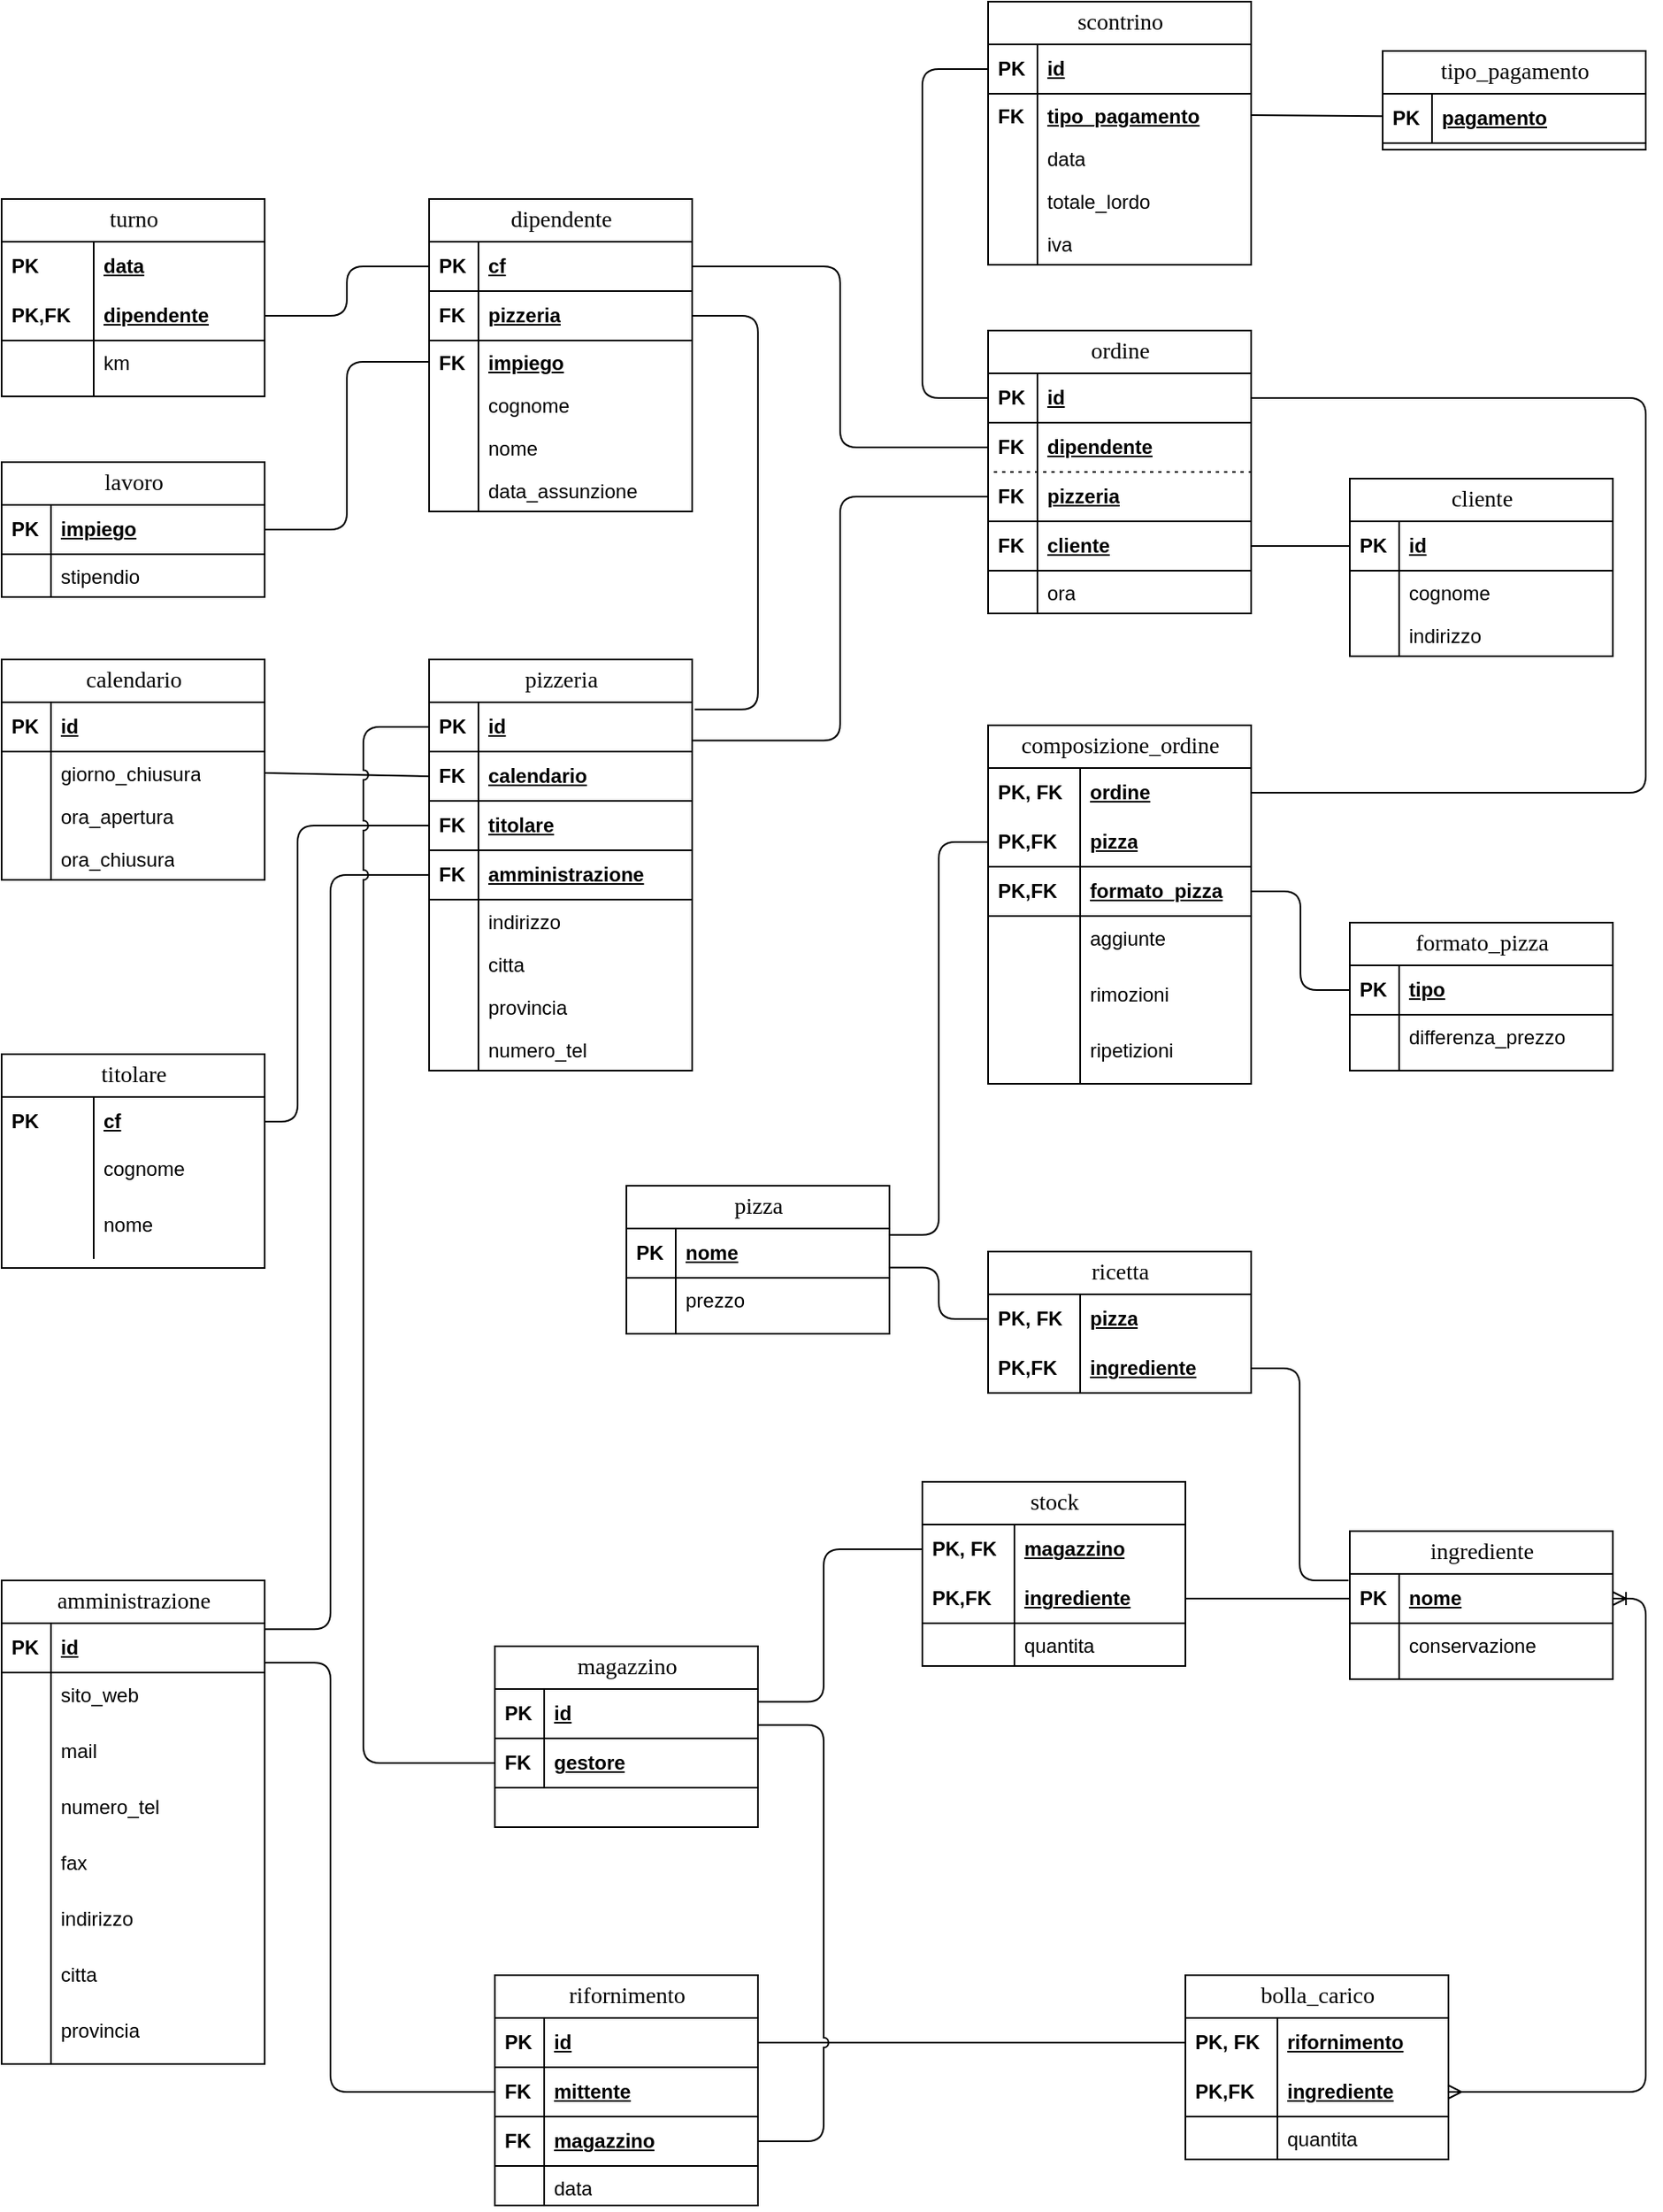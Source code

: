 <mxfile version="13.9.9" type="device"><diagram name="Page-1" id="e56a1550-8fbb-45ad-956c-1786394a9013"><mxGraphModel dx="384" dy="465" grid="1" gridSize="10" guides="1" tooltips="1" connect="1" arrows="1" fold="1" page="1" pageScale="1" pageWidth="1100" pageHeight="850" background="#FFFFFF" math="0" shadow="0"><root><mxCell id="0"/><mxCell id="1" parent="0"/><mxCell id="Q5TuF6wwAWgAhjMsxWoo-18" style="rounded=1;orthogonalLoop=1;jettySize=auto;html=1;startArrow=none;startFill=0;endArrow=none;endFill=0;entryX=0;entryY=0.5;entryDx=0;entryDy=0;fontColor=#000000;exitX=1;exitY=0.5;exitDx=0;exitDy=0;" parent="1" source="Q5TuF6wwAWgAhjMsxWoo-19" target="Q5TuF6wwAWgAhjMsxWoo-8" edge="1"><mxGeometry relative="1" as="geometry"><mxPoint x="871.6" y="479.32" as="targetPoint"/><mxPoint x="870" y="240" as="sourcePoint"/></mxGeometry></mxCell><mxCell id="LfmiPrLZ1C6eym1RHCuX-115" style="edgeStyle=elbowEdgeStyle;rounded=1;orthogonalLoop=1;jettySize=auto;html=1;entryX=0;entryY=0.5;entryDx=0;entryDy=0;startArrow=none;startFill=0;endArrow=none;endFill=0;fontColor=#000000;exitX=1.002;exitY=0.774;exitDx=0;exitDy=0;exitPerimeter=0;" parent="1" source="2e49270ec7c68f3f-20" target="LfmiPrLZ1C6eym1RHCuX-116" edge="1"><mxGeometry relative="1" as="geometry"/></mxCell><mxCell id="2e49270ec7c68f3f-19" value="pizzeria" style="swimlane;html=1;fontStyle=0;childLayout=stackLayout;horizontal=1;startSize=26;horizontalStack=0;resizeParent=1;resizeLast=0;collapsible=1;marginBottom=0;swimlaneFillColor=#ffffff;align=center;rounded=0;shadow=0;comic=0;labelBackgroundColor=none;strokeWidth=1;fontFamily=Verdana;fontSize=14;fillColor=#FFFFFF;fontColor=#000000;" parent="1" vertex="1"><mxGeometry x="300" y="400" width="160" height="250" as="geometry"/></mxCell><mxCell id="2e49270ec7c68f3f-20" value="id" style="shape=partialRectangle;top=0;left=0;right=0;bottom=1;html=1;align=left;verticalAlign=middle;fillColor=none;spacingLeft=34;spacingRight=4;whiteSpace=wrap;overflow=hidden;rotatable=0;points=[[0,0.5],[1,0.5]];portConstraint=eastwest;dropTarget=0;fontStyle=5;fontColor=#000000;" parent="2e49270ec7c68f3f-19" vertex="1"><mxGeometry y="26" width="160" height="30" as="geometry"/></mxCell><mxCell id="2e49270ec7c68f3f-21" value="&lt;b&gt;PK&lt;/b&gt;" style="shape=partialRectangle;top=0;left=0;bottom=0;html=1;fillColor=none;align=left;verticalAlign=middle;spacingLeft=4;spacingRight=4;whiteSpace=wrap;overflow=hidden;rotatable=0;points=[];portConstraint=eastwest;part=1;fontColor=#000000;" parent="2e49270ec7c68f3f-20" vertex="1" connectable="0"><mxGeometry width="30" height="30" as="geometry"/></mxCell><mxCell id="LfmiPrLZ1C6eym1RHCuX-57" value="calendario" style="shape=partialRectangle;top=0;left=0;right=0;bottom=1;html=1;align=left;verticalAlign=middle;fillColor=none;spacingLeft=34;spacingRight=4;whiteSpace=wrap;overflow=hidden;rotatable=0;points=[[0,0.5],[1,0.5]];portConstraint=eastwest;dropTarget=0;fontStyle=5;fontColor=#000000;" parent="2e49270ec7c68f3f-19" vertex="1"><mxGeometry y="56" width="160" height="30" as="geometry"/></mxCell><mxCell id="LfmiPrLZ1C6eym1RHCuX-58" value="&lt;b&gt;FK&lt;/b&gt;" style="shape=partialRectangle;top=0;left=0;bottom=0;html=1;fillColor=none;align=left;verticalAlign=middle;spacingLeft=4;spacingRight=4;whiteSpace=wrap;overflow=hidden;rotatable=0;points=[];portConstraint=eastwest;part=1;fontColor=#000000;" parent="LfmiPrLZ1C6eym1RHCuX-57" vertex="1" connectable="0"><mxGeometry width="30" height="30" as="geometry"/></mxCell><mxCell id="LfmiPrLZ1C6eym1RHCuX-78" value="titolare" style="shape=partialRectangle;top=0;left=0;right=0;bottom=1;html=1;align=left;verticalAlign=middle;fillColor=none;spacingLeft=34;spacingRight=4;whiteSpace=wrap;overflow=hidden;rotatable=0;points=[[0,0.5],[1,0.5]];portConstraint=eastwest;dropTarget=0;fontStyle=5;fontColor=#000000;" parent="2e49270ec7c68f3f-19" vertex="1"><mxGeometry y="86" width="160" height="30" as="geometry"/></mxCell><mxCell id="LfmiPrLZ1C6eym1RHCuX-79" value="&lt;b&gt;FK&lt;/b&gt;" style="shape=partialRectangle;top=0;left=0;bottom=0;html=1;fillColor=none;align=left;verticalAlign=middle;spacingLeft=4;spacingRight=4;whiteSpace=wrap;overflow=hidden;rotatable=0;points=[];portConstraint=eastwest;part=1;fontColor=#000000;" parent="LfmiPrLZ1C6eym1RHCuX-78" vertex="1" connectable="0"><mxGeometry width="30" height="30" as="geometry"/></mxCell><mxCell id="Q5TuF6wwAWgAhjMsxWoo-41" value="amministrazione" style="shape=partialRectangle;top=0;left=0;right=0;bottom=1;html=1;align=left;verticalAlign=middle;fillColor=none;spacingLeft=34;spacingRight=4;whiteSpace=wrap;overflow=hidden;rotatable=0;points=[[0,0.5],[1,0.5]];portConstraint=eastwest;dropTarget=0;fontStyle=5;fontColor=#000000;" parent="2e49270ec7c68f3f-19" vertex="1"><mxGeometry y="116" width="160" height="30" as="geometry"/></mxCell><mxCell id="Q5TuF6wwAWgAhjMsxWoo-42" value="&lt;b&gt;FK&lt;/b&gt;" style="shape=partialRectangle;top=0;left=0;bottom=0;html=1;fillColor=none;align=left;verticalAlign=middle;spacingLeft=4;spacingRight=4;whiteSpace=wrap;overflow=hidden;rotatable=0;points=[];portConstraint=eastwest;part=1;fontColor=#000000;" parent="Q5TuF6wwAWgAhjMsxWoo-41" vertex="1" connectable="0"><mxGeometry width="30" height="30" as="geometry"/></mxCell><mxCell id="2e49270ec7c68f3f-22" value="indirizzo" style="shape=partialRectangle;top=0;left=0;right=0;bottom=0;html=1;align=left;verticalAlign=top;fillColor=none;spacingLeft=34;spacingRight=4;whiteSpace=wrap;overflow=hidden;rotatable=0;points=[[0,0.5],[1,0.5]];portConstraint=eastwest;dropTarget=0;fontColor=#000000;" parent="2e49270ec7c68f3f-19" vertex="1"><mxGeometry y="146" width="160" height="26" as="geometry"/></mxCell><mxCell id="2e49270ec7c68f3f-23" value="" style="shape=partialRectangle;top=0;left=0;bottom=0;html=1;fillColor=none;align=left;verticalAlign=top;spacingLeft=4;spacingRight=4;whiteSpace=wrap;overflow=hidden;rotatable=0;points=[];portConstraint=eastwest;part=1;fontColor=#000000;" parent="2e49270ec7c68f3f-22" vertex="1" connectable="0"><mxGeometry width="30" height="26" as="geometry"/></mxCell><mxCell id="2e49270ec7c68f3f-24" value="citta" style="shape=partialRectangle;top=0;left=0;right=0;bottom=0;html=1;align=left;verticalAlign=top;fillColor=none;spacingLeft=34;spacingRight=4;whiteSpace=wrap;overflow=hidden;rotatable=0;points=[[0,0.5],[1,0.5]];portConstraint=eastwest;dropTarget=0;fontColor=#000000;" parent="2e49270ec7c68f3f-19" vertex="1"><mxGeometry y="172" width="160" height="26" as="geometry"/></mxCell><mxCell id="2e49270ec7c68f3f-25" value="" style="shape=partialRectangle;top=0;left=0;bottom=0;html=1;fillColor=none;align=left;verticalAlign=top;spacingLeft=4;spacingRight=4;whiteSpace=wrap;overflow=hidden;rotatable=0;points=[];portConstraint=eastwest;part=1;fontColor=#000000;" parent="2e49270ec7c68f3f-24" vertex="1" connectable="0"><mxGeometry width="30" height="26" as="geometry"/></mxCell><mxCell id="2e49270ec7c68f3f-26" value="provincia" style="shape=partialRectangle;top=0;left=0;right=0;bottom=0;html=1;align=left;verticalAlign=top;fillColor=none;spacingLeft=34;spacingRight=4;whiteSpace=wrap;overflow=hidden;rotatable=0;points=[[0,0.5],[1,0.5]];portConstraint=eastwest;dropTarget=0;fontColor=#000000;" parent="2e49270ec7c68f3f-19" vertex="1"><mxGeometry y="198" width="160" height="26" as="geometry"/></mxCell><mxCell id="2e49270ec7c68f3f-27" value="" style="shape=partialRectangle;top=0;left=0;bottom=0;html=1;fillColor=none;align=left;verticalAlign=top;spacingLeft=4;spacingRight=4;whiteSpace=wrap;overflow=hidden;rotatable=0;points=[];portConstraint=eastwest;part=1;fontColor=#000000;" parent="2e49270ec7c68f3f-26" vertex="1" connectable="0"><mxGeometry width="30" height="26" as="geometry"/></mxCell><mxCell id="LfmiPrLZ1C6eym1RHCuX-39" value="numero_tel" style="shape=partialRectangle;top=0;left=0;right=0;bottom=0;html=1;align=left;verticalAlign=top;fillColor=none;spacingLeft=34;spacingRight=4;whiteSpace=wrap;overflow=hidden;rotatable=0;points=[[0,0.5],[1,0.5]];portConstraint=eastwest;dropTarget=0;fontColor=#000000;" parent="2e49270ec7c68f3f-19" vertex="1"><mxGeometry y="224" width="160" height="26" as="geometry"/></mxCell><mxCell id="LfmiPrLZ1C6eym1RHCuX-40" value="" style="shape=partialRectangle;top=0;left=0;bottom=0;html=1;fillColor=none;align=left;verticalAlign=top;spacingLeft=4;spacingRight=4;whiteSpace=wrap;overflow=hidden;rotatable=0;points=[];portConstraint=eastwest;part=1;fontColor=#000000;" parent="LfmiPrLZ1C6eym1RHCuX-39" vertex="1" connectable="0"><mxGeometry width="30" height="26" as="geometry"/></mxCell><mxCell id="2e49270ec7c68f3f-91" value="" style="html=1;endArrow=none;endFill=0;labelBackgroundColor=none;fontFamily=Verdana;fontSize=14;entryX=0;entryY=0.5;startArrow=none;startFill=0;entryDx=0;entryDy=0;exitX=1;exitY=0.5;exitDx=0;exitDy=0;edgeStyle=elbowEdgeStyle;fontColor=#000000;" parent="1" source="LfmiPrLZ1C6eym1RHCuX-8" target="LfmiPrLZ1C6eym1RHCuX-13" edge="1"><mxGeometry width="100" height="100" relative="1" as="geometry"><mxPoint x="220" y="120" as="sourcePoint"/><mxPoint x="300" y="161" as="targetPoint"/><Array as="points"><mxPoint x="250" y="150"/><mxPoint x="250" y="140"/></Array></mxGeometry></mxCell><mxCell id="LfmiPrLZ1C6eym1RHCuX-5" value="turno" style="swimlane;html=1;fontStyle=0;childLayout=stackLayout;horizontal=1;startSize=26;horizontalStack=0;resizeParent=1;resizeLast=0;collapsible=1;marginBottom=0;swimlaneFillColor=#ffffff;align=center;rounded=0;shadow=0;comic=0;labelBackgroundColor=none;strokeWidth=1;fontFamily=Verdana;fontSize=14;fillColor=#FFFFFF;fontColor=#000000;" parent="1" vertex="1"><mxGeometry x="40" y="120" width="160" height="120" as="geometry"/></mxCell><mxCell id="LfmiPrLZ1C6eym1RHCuX-6" value="data" style="shape=partialRectangle;top=0;left=0;right=0;bottom=0;html=1;align=left;verticalAlign=middle;fillColor=none;spacingLeft=60;spacingRight=4;whiteSpace=wrap;overflow=hidden;rotatable=0;points=[[0,0.5],[1,0.5]];portConstraint=eastwest;dropTarget=0;fontStyle=5;fontColor=#000000;" parent="LfmiPrLZ1C6eym1RHCuX-5" vertex="1"><mxGeometry y="26" width="160" height="30" as="geometry"/></mxCell><mxCell id="LfmiPrLZ1C6eym1RHCuX-7" value="PK" style="shape=partialRectangle;fontStyle=1;top=0;left=0;bottom=0;html=1;fillColor=none;align=left;verticalAlign=middle;spacingLeft=4;spacingRight=4;whiteSpace=wrap;overflow=hidden;rotatable=0;points=[];portConstraint=eastwest;part=1;fontColor=#000000;" parent="LfmiPrLZ1C6eym1RHCuX-6" vertex="1" connectable="0"><mxGeometry width="56" height="30" as="geometry"/></mxCell><mxCell id="LfmiPrLZ1C6eym1RHCuX-8" value="dipendente" style="shape=partialRectangle;top=0;left=0;right=0;bottom=1;html=1;align=left;verticalAlign=middle;fillColor=none;spacingLeft=60;spacingRight=4;whiteSpace=wrap;overflow=hidden;rotatable=0;points=[[0,0.5],[1,0.5]];portConstraint=eastwest;dropTarget=0;fontStyle=5;fontColor=#000000;" parent="LfmiPrLZ1C6eym1RHCuX-5" vertex="1"><mxGeometry y="56" width="160" height="30" as="geometry"/></mxCell><mxCell id="LfmiPrLZ1C6eym1RHCuX-9" value="PK,FK" style="shape=partialRectangle;fontStyle=1;top=0;left=0;bottom=0;html=1;fillColor=none;align=left;verticalAlign=middle;spacingLeft=4;spacingRight=4;whiteSpace=wrap;overflow=hidden;rotatable=0;points=[];portConstraint=eastwest;part=1;fontColor=#000000;" parent="LfmiPrLZ1C6eym1RHCuX-8" vertex="1" connectable="0"><mxGeometry width="56" height="30" as="geometry"/></mxCell><mxCell id="LfmiPrLZ1C6eym1RHCuX-10" value="km" style="shape=partialRectangle;top=0;left=0;right=0;bottom=0;html=1;align=left;verticalAlign=top;fillColor=none;spacingLeft=60;spacingRight=4;whiteSpace=wrap;overflow=hidden;rotatable=0;points=[[0,0.5],[1,0.5]];portConstraint=eastwest;dropTarget=0;fontColor=#000000;" parent="LfmiPrLZ1C6eym1RHCuX-5" vertex="1"><mxGeometry y="86" width="160" height="34" as="geometry"/></mxCell><mxCell id="LfmiPrLZ1C6eym1RHCuX-11" value="" style="shape=partialRectangle;top=0;left=0;bottom=0;html=1;fillColor=none;align=left;verticalAlign=top;spacingLeft=4;spacingRight=4;whiteSpace=wrap;overflow=hidden;rotatable=0;points=[];portConstraint=eastwest;part=1;fontColor=#000000;" parent="LfmiPrLZ1C6eym1RHCuX-10" vertex="1" connectable="0"><mxGeometry width="56" height="34" as="geometry"/></mxCell><mxCell id="LfmiPrLZ1C6eym1RHCuX-44" style="edgeStyle=elbowEdgeStyle;rounded=1;orthogonalLoop=1;jettySize=auto;html=1;startArrow=none;startFill=0;endArrow=none;endFill=0;entryX=1.01;entryY=0.144;entryDx=0;entryDy=0;fontColor=#000000;exitX=1;exitY=0.5;exitDx=0;exitDy=0;elbow=vertical;entryPerimeter=0;" parent="1" source="LfmiPrLZ1C6eym1RHCuX-31" target="2e49270ec7c68f3f-20" edge="1"><mxGeometry relative="1" as="geometry"><mxPoint x="380" y="360" as="targetPoint"/><Array as="points"><mxPoint x="500" y="441"/><mxPoint x="500" y="340"/></Array></mxGeometry></mxCell><mxCell id="LfmiPrLZ1C6eym1RHCuX-118" style="edgeStyle=elbowEdgeStyle;rounded=1;orthogonalLoop=1;jettySize=auto;html=1;entryX=0;entryY=0.5;entryDx=0;entryDy=0;startArrow=none;startFill=0;endArrow=none;endFill=0;fontColor=#000000;exitX=1;exitY=0.5;exitDx=0;exitDy=0;" parent="1" source="LfmiPrLZ1C6eym1RHCuX-13" target="LfmiPrLZ1C6eym1RHCuX-86" edge="1"><mxGeometry relative="1" as="geometry"/></mxCell><mxCell id="LfmiPrLZ1C6eym1RHCuX-12" value="dipendente" style="swimlane;html=1;fontStyle=0;childLayout=stackLayout;horizontal=1;startSize=26;horizontalStack=0;resizeParent=1;resizeLast=0;collapsible=1;marginBottom=0;swimlaneFillColor=#ffffff;align=center;rounded=0;shadow=0;comic=0;labelBackgroundColor=none;strokeWidth=1;fontFamily=Verdana;fontSize=14;fillColor=#FFFFFF;fontColor=#000000;" parent="1" vertex="1"><mxGeometry x="300" y="120" width="160" height="190" as="geometry"/></mxCell><mxCell id="LfmiPrLZ1C6eym1RHCuX-13" value="cf" style="shape=partialRectangle;top=0;left=0;right=0;bottom=1;html=1;align=left;verticalAlign=middle;fillColor=none;spacingLeft=34;spacingRight=4;whiteSpace=wrap;overflow=hidden;rotatable=0;points=[[0,0.5],[1,0.5]];portConstraint=eastwest;dropTarget=0;fontStyle=5;fontColor=#000000;" parent="LfmiPrLZ1C6eym1RHCuX-12" vertex="1"><mxGeometry y="26" width="160" height="30" as="geometry"/></mxCell><mxCell id="LfmiPrLZ1C6eym1RHCuX-14" value="&lt;b&gt;PK&lt;/b&gt;" style="shape=partialRectangle;top=0;left=0;bottom=0;html=1;fillColor=none;align=left;verticalAlign=middle;spacingLeft=4;spacingRight=4;whiteSpace=wrap;overflow=hidden;rotatable=0;points=[];portConstraint=eastwest;part=1;fontColor=#000000;" parent="LfmiPrLZ1C6eym1RHCuX-13" vertex="1" connectable="0"><mxGeometry width="30" height="30" as="geometry"/></mxCell><mxCell id="LfmiPrLZ1C6eym1RHCuX-31" value="pizzeria" style="shape=partialRectangle;top=0;left=0;right=0;bottom=1;html=1;align=left;verticalAlign=middle;fillColor=none;spacingLeft=34;spacingRight=4;whiteSpace=wrap;overflow=hidden;rotatable=0;points=[[0,0.5],[1,0.5]];portConstraint=eastwest;dropTarget=0;fontStyle=5;fontColor=#000000;" parent="LfmiPrLZ1C6eym1RHCuX-12" vertex="1"><mxGeometry y="56" width="160" height="30" as="geometry"/></mxCell><mxCell id="LfmiPrLZ1C6eym1RHCuX-32" value="&lt;b&gt;FK&lt;/b&gt;" style="shape=partialRectangle;top=0;left=0;bottom=0;html=1;fillColor=none;align=left;verticalAlign=middle;spacingLeft=4;spacingRight=4;whiteSpace=wrap;overflow=hidden;rotatable=0;points=[];portConstraint=eastwest;part=1;fontColor=#000000;" parent="LfmiPrLZ1C6eym1RHCuX-31" vertex="1" connectable="0"><mxGeometry width="30" height="30" as="geometry"/></mxCell><mxCell id="LfmiPrLZ1C6eym1RHCuX-25" value="&lt;b&gt;&lt;u&gt;impiego&lt;/u&gt;&lt;/b&gt;" style="shape=partialRectangle;top=0;left=0;right=0;bottom=0;html=1;align=left;verticalAlign=top;fillColor=none;spacingLeft=34;spacingRight=4;whiteSpace=wrap;overflow=hidden;rotatable=0;points=[[0,0.5],[1,0.5]];portConstraint=eastwest;dropTarget=0;fontColor=#000000;" parent="LfmiPrLZ1C6eym1RHCuX-12" vertex="1"><mxGeometry y="86" width="160" height="26" as="geometry"/></mxCell><mxCell id="LfmiPrLZ1C6eym1RHCuX-26" value="&lt;b&gt;FK&lt;/b&gt;" style="shape=partialRectangle;top=0;left=0;bottom=0;html=1;fillColor=none;align=left;verticalAlign=top;spacingLeft=4;spacingRight=4;whiteSpace=wrap;overflow=hidden;rotatable=0;points=[];portConstraint=eastwest;part=1;fontColor=#000000;" parent="LfmiPrLZ1C6eym1RHCuX-25" vertex="1" connectable="0"><mxGeometry width="30" height="26" as="geometry"/></mxCell><mxCell id="LfmiPrLZ1C6eym1RHCuX-17" value="cognome" style="shape=partialRectangle;top=0;left=0;right=0;bottom=0;html=1;align=left;verticalAlign=top;fillColor=none;spacingLeft=34;spacingRight=4;whiteSpace=wrap;overflow=hidden;rotatable=0;points=[[0,0.5],[1,0.5]];portConstraint=eastwest;dropTarget=0;fontColor=#000000;" parent="LfmiPrLZ1C6eym1RHCuX-12" vertex="1"><mxGeometry y="112" width="160" height="26" as="geometry"/></mxCell><mxCell id="LfmiPrLZ1C6eym1RHCuX-18" value="" style="shape=partialRectangle;top=0;left=0;bottom=0;html=1;fillColor=none;align=left;verticalAlign=top;spacingLeft=4;spacingRight=4;whiteSpace=wrap;overflow=hidden;rotatable=0;points=[];portConstraint=eastwest;part=1;fontColor=#000000;" parent="LfmiPrLZ1C6eym1RHCuX-17" vertex="1" connectable="0"><mxGeometry width="30" height="26" as="geometry"/></mxCell><mxCell id="LfmiPrLZ1C6eym1RHCuX-15" value="nome" style="shape=partialRectangle;top=0;left=0;right=0;bottom=0;html=1;align=left;verticalAlign=top;fillColor=none;spacingLeft=34;spacingRight=4;whiteSpace=wrap;overflow=hidden;rotatable=0;points=[[0,0.5],[1,0.5]];portConstraint=eastwest;dropTarget=0;fontColor=#000000;" parent="LfmiPrLZ1C6eym1RHCuX-12" vertex="1"><mxGeometry y="138" width="160" height="26" as="geometry"/></mxCell><mxCell id="LfmiPrLZ1C6eym1RHCuX-16" value="" style="shape=partialRectangle;top=0;left=0;bottom=0;html=1;fillColor=none;align=left;verticalAlign=top;spacingLeft=4;spacingRight=4;whiteSpace=wrap;overflow=hidden;rotatable=0;points=[];portConstraint=eastwest;part=1;fontColor=#000000;" parent="LfmiPrLZ1C6eym1RHCuX-15" vertex="1" connectable="0"><mxGeometry width="30" height="26" as="geometry"/></mxCell><mxCell id="LfmiPrLZ1C6eym1RHCuX-19" value="data_assunzione" style="shape=partialRectangle;top=0;left=0;right=0;bottom=0;html=1;align=left;verticalAlign=top;fillColor=none;spacingLeft=34;spacingRight=4;whiteSpace=wrap;overflow=hidden;rotatable=0;points=[[0,0.5],[1,0.5]];portConstraint=eastwest;dropTarget=0;fontColor=#000000;" parent="LfmiPrLZ1C6eym1RHCuX-12" vertex="1"><mxGeometry y="164" width="160" height="26" as="geometry"/></mxCell><mxCell id="LfmiPrLZ1C6eym1RHCuX-20" value="" style="shape=partialRectangle;top=0;left=0;bottom=0;html=1;fillColor=none;align=left;verticalAlign=top;spacingLeft=4;spacingRight=4;whiteSpace=wrap;overflow=hidden;rotatable=0;points=[];portConstraint=eastwest;part=1;fontColor=#000000;" parent="LfmiPrLZ1C6eym1RHCuX-19" vertex="1" connectable="0"><mxGeometry width="30" height="26" as="geometry"/></mxCell><mxCell id="LfmiPrLZ1C6eym1RHCuX-45" value="calendario" style="swimlane;html=1;fontStyle=0;childLayout=stackLayout;horizontal=1;startSize=26;horizontalStack=0;resizeParent=1;resizeLast=0;collapsible=1;marginBottom=0;swimlaneFillColor=#ffffff;align=center;rounded=0;shadow=0;comic=0;labelBackgroundColor=none;strokeWidth=1;fontFamily=Verdana;fontSize=14;fillColor=#FFFFFF;fontColor=#000000;" parent="1" vertex="1"><mxGeometry x="40" y="400" width="160" height="134" as="geometry"/></mxCell><mxCell id="LfmiPrLZ1C6eym1RHCuX-46" value="id" style="shape=partialRectangle;top=0;left=0;right=0;bottom=1;html=1;align=left;verticalAlign=middle;fillColor=none;spacingLeft=34;spacingRight=4;whiteSpace=wrap;overflow=hidden;rotatable=0;points=[[0,0.5],[1,0.5]];portConstraint=eastwest;dropTarget=0;fontStyle=5;fontColor=#000000;" parent="LfmiPrLZ1C6eym1RHCuX-45" vertex="1"><mxGeometry y="26" width="160" height="30" as="geometry"/></mxCell><mxCell id="LfmiPrLZ1C6eym1RHCuX-47" value="&lt;b&gt;PK&lt;/b&gt;" style="shape=partialRectangle;top=0;left=0;bottom=0;html=1;fillColor=none;align=left;verticalAlign=middle;spacingLeft=4;spacingRight=4;whiteSpace=wrap;overflow=hidden;rotatable=0;points=[];portConstraint=eastwest;part=1;fontColor=#000000;" parent="LfmiPrLZ1C6eym1RHCuX-46" vertex="1" connectable="0"><mxGeometry width="30" height="30" as="geometry"/></mxCell><mxCell id="LfmiPrLZ1C6eym1RHCuX-48" value="giorno_chiusura" style="shape=partialRectangle;top=0;left=0;right=0;bottom=0;html=1;align=left;verticalAlign=top;fillColor=none;spacingLeft=34;spacingRight=4;whiteSpace=wrap;overflow=hidden;rotatable=0;points=[[0,0.5],[1,0.5]];portConstraint=eastwest;dropTarget=0;fontColor=#000000;" parent="LfmiPrLZ1C6eym1RHCuX-45" vertex="1"><mxGeometry y="56" width="160" height="26" as="geometry"/></mxCell><mxCell id="LfmiPrLZ1C6eym1RHCuX-49" value="" style="shape=partialRectangle;top=0;left=0;bottom=0;html=1;fillColor=none;align=left;verticalAlign=top;spacingLeft=4;spacingRight=4;whiteSpace=wrap;overflow=hidden;rotatable=0;points=[];portConstraint=eastwest;part=1;fontColor=#000000;" parent="LfmiPrLZ1C6eym1RHCuX-48" vertex="1" connectable="0"><mxGeometry width="30" height="26" as="geometry"/></mxCell><mxCell id="LfmiPrLZ1C6eym1RHCuX-50" value="ora_apertura" style="shape=partialRectangle;top=0;left=0;right=0;bottom=0;html=1;align=left;verticalAlign=top;fillColor=none;spacingLeft=34;spacingRight=4;whiteSpace=wrap;overflow=hidden;rotatable=0;points=[[0,0.5],[1,0.5]];portConstraint=eastwest;dropTarget=0;fontColor=#000000;" parent="LfmiPrLZ1C6eym1RHCuX-45" vertex="1"><mxGeometry y="82" width="160" height="26" as="geometry"/></mxCell><mxCell id="LfmiPrLZ1C6eym1RHCuX-51" value="" style="shape=partialRectangle;top=0;left=0;bottom=0;html=1;fillColor=none;align=left;verticalAlign=top;spacingLeft=4;spacingRight=4;whiteSpace=wrap;overflow=hidden;rotatable=0;points=[];portConstraint=eastwest;part=1;fontColor=#000000;" parent="LfmiPrLZ1C6eym1RHCuX-50" vertex="1" connectable="0"><mxGeometry width="30" height="26" as="geometry"/></mxCell><mxCell id="LfmiPrLZ1C6eym1RHCuX-52" value="ora_chiusura" style="shape=partialRectangle;top=0;left=0;right=0;bottom=0;html=1;align=left;verticalAlign=top;fillColor=none;spacingLeft=34;spacingRight=4;whiteSpace=wrap;overflow=hidden;rotatable=0;points=[[0,0.5],[1,0.5]];portConstraint=eastwest;dropTarget=0;fontColor=#000000;" parent="LfmiPrLZ1C6eym1RHCuX-45" vertex="1"><mxGeometry y="108" width="160" height="26" as="geometry"/></mxCell><mxCell id="LfmiPrLZ1C6eym1RHCuX-53" value="" style="shape=partialRectangle;top=0;left=0;bottom=0;html=1;fillColor=none;align=left;verticalAlign=top;spacingLeft=4;spacingRight=4;whiteSpace=wrap;overflow=hidden;rotatable=0;points=[];portConstraint=eastwest;part=1;fontColor=#000000;" parent="LfmiPrLZ1C6eym1RHCuX-52" vertex="1" connectable="0"><mxGeometry width="30" height="26" as="geometry"/></mxCell><mxCell id="LfmiPrLZ1C6eym1RHCuX-56" style="rounded=1;orthogonalLoop=1;jettySize=auto;html=1;exitX=1;exitY=0.5;exitDx=0;exitDy=0;entryX=0;entryY=0.5;entryDx=0;entryDy=0;startArrow=none;startFill=0;endArrow=none;endFill=0;fontColor=#000000;" parent="1" source="LfmiPrLZ1C6eym1RHCuX-48" target="LfmiPrLZ1C6eym1RHCuX-57" edge="1"><mxGeometry relative="1" as="geometry"/></mxCell><mxCell id="LfmiPrLZ1C6eym1RHCuX-70" style="edgeStyle=elbowEdgeStyle;rounded=1;orthogonalLoop=1;jettySize=auto;html=1;entryX=0;entryY=0.5;entryDx=0;entryDy=0;startArrow=none;startFill=0;endArrow=none;endFill=0;fontColor=#000000;" parent="1" source="LfmiPrLZ1C6eym1RHCuX-59" target="LfmiPrLZ1C6eym1RHCuX-25" edge="1"><mxGeometry relative="1" as="geometry"/></mxCell><mxCell id="LfmiPrLZ1C6eym1RHCuX-59" value="lavoro" style="swimlane;html=1;fontStyle=0;childLayout=stackLayout;horizontal=1;startSize=26;horizontalStack=0;resizeParent=1;resizeLast=0;collapsible=1;marginBottom=0;swimlaneFillColor=#ffffff;align=center;rounded=0;shadow=0;comic=0;labelBackgroundColor=none;strokeWidth=1;fontFamily=Verdana;fontSize=14;swimlaneLine=1;fillColor=#FFFFFF;fontColor=#000000;" parent="1" vertex="1"><mxGeometry x="40" y="280" width="160" height="82" as="geometry"/></mxCell><mxCell id="LfmiPrLZ1C6eym1RHCuX-60" value="impiego" style="shape=partialRectangle;top=0;left=0;right=0;bottom=1;html=1;align=left;verticalAlign=middle;fillColor=none;spacingLeft=34;spacingRight=4;whiteSpace=wrap;overflow=hidden;rotatable=0;points=[[0,0.5],[1,0.5]];portConstraint=eastwest;dropTarget=0;fontStyle=5;fontColor=#000000;" parent="LfmiPrLZ1C6eym1RHCuX-59" vertex="1"><mxGeometry y="26" width="160" height="30" as="geometry"/></mxCell><mxCell id="LfmiPrLZ1C6eym1RHCuX-61" value="&lt;b&gt;PK&lt;/b&gt;" style="shape=partialRectangle;top=0;left=0;bottom=0;html=1;fillColor=none;align=left;verticalAlign=middle;spacingLeft=4;spacingRight=4;whiteSpace=wrap;overflow=hidden;rotatable=0;points=[];portConstraint=eastwest;part=1;fontColor=#000000;" parent="LfmiPrLZ1C6eym1RHCuX-60" vertex="1" connectable="0"><mxGeometry width="30" height="30" as="geometry"/></mxCell><mxCell id="LfmiPrLZ1C6eym1RHCuX-62" value="stipendio" style="shape=partialRectangle;top=0;left=0;right=0;bottom=0;html=1;align=left;verticalAlign=top;fillColor=none;spacingLeft=34;spacingRight=4;whiteSpace=wrap;overflow=hidden;rotatable=0;points=[[0,0.5],[1,0.5]];portConstraint=eastwest;dropTarget=0;fontColor=#000000;" parent="LfmiPrLZ1C6eym1RHCuX-59" vertex="1"><mxGeometry y="56" width="160" height="26" as="geometry"/></mxCell><mxCell id="LfmiPrLZ1C6eym1RHCuX-63" value="" style="shape=partialRectangle;top=0;left=0;bottom=0;html=1;fillColor=none;align=left;verticalAlign=top;spacingLeft=4;spacingRight=4;whiteSpace=wrap;overflow=hidden;rotatable=0;points=[];portConstraint=eastwest;part=1;fontColor=#000000;" parent="LfmiPrLZ1C6eym1RHCuX-62" vertex="1" connectable="0"><mxGeometry width="30" height="26" as="geometry"/></mxCell><mxCell id="LfmiPrLZ1C6eym1RHCuX-80" style="edgeStyle=elbowEdgeStyle;rounded=1;orthogonalLoop=1;jettySize=auto;html=1;entryX=0;entryY=0.5;entryDx=0;entryDy=0;startArrow=none;startFill=0;endArrow=none;endFill=0;fontColor=#000000;exitX=1;exitY=0.5;exitDx=0;exitDy=0;" parent="1" source="LfmiPrLZ1C6eym1RHCuX-72" target="LfmiPrLZ1C6eym1RHCuX-78" edge="1"><mxGeometry relative="1" as="geometry"><Array as="points"><mxPoint x="220" y="630"/><mxPoint x="240" y="630"/></Array></mxGeometry></mxCell><mxCell id="LfmiPrLZ1C6eym1RHCuX-71" value="titolare" style="swimlane;html=1;fontStyle=0;childLayout=stackLayout;horizontal=1;startSize=26;horizontalStack=0;resizeParent=1;resizeLast=0;collapsible=1;marginBottom=0;swimlaneFillColor=#ffffff;align=center;rounded=0;shadow=0;comic=0;labelBackgroundColor=none;strokeWidth=1;fontFamily=Verdana;fontSize=14;fillColor=#FFFFFF;fontColor=#000000;" parent="1" vertex="1"><mxGeometry x="40" y="640" width="160" height="130" as="geometry"/></mxCell><mxCell id="LfmiPrLZ1C6eym1RHCuX-72" value="cf" style="shape=partialRectangle;top=0;left=0;right=0;bottom=0;html=1;align=left;verticalAlign=middle;fillColor=none;spacingLeft=60;spacingRight=4;whiteSpace=wrap;overflow=hidden;rotatable=0;points=[[0,0.5],[1,0.5]];portConstraint=eastwest;dropTarget=0;fontStyle=5;fontColor=#000000;" parent="LfmiPrLZ1C6eym1RHCuX-71" vertex="1"><mxGeometry y="26" width="160" height="30" as="geometry"/></mxCell><mxCell id="LfmiPrLZ1C6eym1RHCuX-73" value="PK" style="shape=partialRectangle;fontStyle=1;top=0;left=0;bottom=0;html=1;fillColor=none;align=left;verticalAlign=middle;spacingLeft=4;spacingRight=4;whiteSpace=wrap;overflow=hidden;rotatable=0;points=[];portConstraint=eastwest;part=1;fontColor=#000000;" parent="LfmiPrLZ1C6eym1RHCuX-72" vertex="1" connectable="0"><mxGeometry width="56" height="30" as="geometry"/></mxCell><mxCell id="Q5TuF6wwAWgAhjMsxWoo-1" value="&lt;div&gt;&lt;span&gt;cognome&lt;/span&gt;&lt;span style=&quot;color: rgba(0 , 0 , 0 , 0) ; font-family: monospace ; font-size: 0px&quot;&gt;%3CmxGraphModel%3E%3Croot%3E%3CmxCell%20id%3D%220%22%2F%3E%3CmxCell%20id%3D%221%22%20parent%3D%220%22%2F%3E%3CmxCell%20id%3D%222%22%20value%3D%22km%22%20style%3D%22shape%3DpartialRectangle%3Btop%3D0%3Bleft%3D0%3Bright%3D0%3Bbottom%3D0%3Bhtml%3D1%3Balign%3Dleft%3BverticalAlign%3Dtop%3BfillColor%3Dnone%3BspacingLeft%3D60%3BspacingRight%3D4%3BwhiteSpace%3Dwrap%3Boverflow%3Dhidden%3Brotatable%3D0%3Bpoints%3D%5B%5B0%2C0.5%5D%2C%5B1%2C0.5%5D%5D%3BportConstraint%3Deastwest%3BdropTarget%3D0%3BstrokeColor%3D%23FFFFFF%3BfontColor%3D%23000000%3B%22%20vertex%3D%221%22%20parent%3D%221%22%3E%3CmxGeometry%20x%3D%2240%22%20y%3D%22726%22%20width%3D%22160%22%20height%3D%2234%22%20as%3D%22geometry%22%2F%3E%3C%2FmxCell%3E%3CmxCell%20id%3D%223%22%20value%3D%22%22%20style%3D%22shape%3DpartialRectangle%3Btop%3D0%3Bleft%3D0%3Bbottom%3D0%3Bhtml%3D1%3BfillColor%3Dnone%3Balign%3Dleft%3BverticalAlign%3Dtop%3BspacingLeft%3D4%3BspacingRight%3D4%3BwhiteSpace%3Dwrap%3Boverflow%3Dhidden%3Brotatable%3D0%3Bpoints%3D%5B%5D%3BportConstraint%3Deastwest%3Bpart%3D1%3BstrokeColor%3D%23FFFFFF%3BfontColor%3D%23000000%3B%22%20vertex%3D%221%22%20connectable%3D%220%22%20parent%3D%222%22%3E%3CmxGeometry%20width%3D%2256%22%20height%3D%2234%22%20as%3D%22geometry%22%2F%3E%3C%2FmxCell%3E%3C%2Froot%3E%3C%2FmxGraphModel%3E&lt;/span&gt;&lt;/div&gt;" style="shape=partialRectangle;top=0;left=0;right=0;bottom=0;html=1;align=left;verticalAlign=top;fillColor=none;spacingLeft=60;spacingRight=4;whiteSpace=wrap;overflow=hidden;rotatable=0;points=[[0,0.5],[1,0.5]];portConstraint=eastwest;dropTarget=0;fontColor=#000000;" parent="LfmiPrLZ1C6eym1RHCuX-71" vertex="1"><mxGeometry y="56" width="160" height="34" as="geometry"/></mxCell><mxCell id="Q5TuF6wwAWgAhjMsxWoo-2" value="" style="shape=partialRectangle;top=0;left=0;bottom=0;html=1;fillColor=none;align=left;verticalAlign=top;spacingLeft=4;spacingRight=4;whiteSpace=wrap;overflow=hidden;rotatable=0;points=[];portConstraint=eastwest;part=1;fontColor=#000000;" parent="Q5TuF6wwAWgAhjMsxWoo-1" vertex="1" connectable="0"><mxGeometry width="56" height="34" as="geometry"/></mxCell><mxCell id="Q5TuF6wwAWgAhjMsxWoo-3" value="&lt;div&gt;nome&lt;/div&gt;" style="shape=partialRectangle;top=0;left=0;right=0;bottom=0;html=1;align=left;verticalAlign=top;fillColor=none;spacingLeft=60;spacingRight=4;whiteSpace=wrap;overflow=hidden;rotatable=0;points=[[0,0.5],[1,0.5]];portConstraint=eastwest;dropTarget=0;fontColor=#000000;" parent="LfmiPrLZ1C6eym1RHCuX-71" vertex="1"><mxGeometry y="90" width="160" height="34" as="geometry"/></mxCell><mxCell id="Q5TuF6wwAWgAhjMsxWoo-4" value="" style="shape=partialRectangle;top=0;left=0;bottom=0;html=1;fillColor=none;align=left;verticalAlign=top;spacingLeft=4;spacingRight=4;whiteSpace=wrap;overflow=hidden;rotatable=0;points=[];portConstraint=eastwest;part=1;fontColor=#000000;" parent="Q5TuF6wwAWgAhjMsxWoo-3" vertex="1" connectable="0"><mxGeometry width="56" height="34" as="geometry"/></mxCell><mxCell id="LfmiPrLZ1C6eym1RHCuX-81" value="ordine" style="swimlane;html=1;fontStyle=0;childLayout=stackLayout;horizontal=1;startSize=26;horizontalStack=0;resizeParent=1;resizeLast=0;collapsible=1;marginBottom=0;swimlaneFillColor=#ffffff;align=center;rounded=0;shadow=0;comic=0;labelBackgroundColor=none;strokeWidth=1;fontFamily=Verdana;fontSize=14;fillColor=#FFFFFF;fontColor=#000000;" parent="1" vertex="1"><mxGeometry x="640" y="200" width="160" height="172" as="geometry"/></mxCell><mxCell id="LfmiPrLZ1C6eym1RHCuX-82" value="id" style="shape=partialRectangle;top=0;left=0;right=0;bottom=1;html=1;align=left;verticalAlign=middle;fillColor=none;spacingLeft=34;spacingRight=4;whiteSpace=wrap;overflow=hidden;rotatable=0;points=[[0,0.5],[1,0.5]];portConstraint=eastwest;dropTarget=0;fontStyle=5;fontColor=#000000;" parent="LfmiPrLZ1C6eym1RHCuX-81" vertex="1"><mxGeometry y="26" width="160" height="30" as="geometry"/></mxCell><mxCell id="LfmiPrLZ1C6eym1RHCuX-83" value="&lt;b&gt;PK&lt;/b&gt;" style="shape=partialRectangle;top=0;left=0;bottom=0;html=1;fillColor=none;align=left;verticalAlign=middle;spacingLeft=4;spacingRight=4;whiteSpace=wrap;overflow=hidden;rotatable=0;points=[];portConstraint=eastwest;part=1;fontColor=#000000;" parent="LfmiPrLZ1C6eym1RHCuX-82" vertex="1" connectable="0"><mxGeometry width="30" height="30" as="geometry"/></mxCell><mxCell id="LfmiPrLZ1C6eym1RHCuX-86" value="dipendente" style="shape=partialRectangle;top=0;left=0;right=0;bottom=1;html=1;align=left;verticalAlign=middle;fillColor=none;spacingLeft=34;spacingRight=4;whiteSpace=wrap;overflow=hidden;rotatable=0;points=[[0,0.5],[1,0.5]];portConstraint=eastwest;dropTarget=0;fontStyle=5;dashed=1;dashPattern=1 4;fontColor=#000000;" parent="LfmiPrLZ1C6eym1RHCuX-81" vertex="1"><mxGeometry y="56" width="160" height="30" as="geometry"/></mxCell><mxCell id="LfmiPrLZ1C6eym1RHCuX-87" value="&lt;b&gt;FK&lt;/b&gt;" style="shape=partialRectangle;top=0;left=0;bottom=0;html=1;fillColor=none;align=left;verticalAlign=middle;spacingLeft=4;spacingRight=4;whiteSpace=wrap;overflow=hidden;rotatable=0;points=[];portConstraint=eastwest;part=1;fontColor=#000000;" parent="LfmiPrLZ1C6eym1RHCuX-86" vertex="1" connectable="0"><mxGeometry width="30" height="30" as="geometry"/></mxCell><mxCell id="LfmiPrLZ1C6eym1RHCuX-116" value="pizzeria" style="shape=partialRectangle;top=0;left=0;right=0;bottom=1;html=1;align=left;verticalAlign=middle;fillColor=none;spacingLeft=34;spacingRight=4;whiteSpace=wrap;overflow=hidden;rotatable=0;points=[[0,0.5],[1,0.5]];portConstraint=eastwest;dropTarget=0;fontStyle=5;strokeWidth=1;fontColor=#000000;" parent="LfmiPrLZ1C6eym1RHCuX-81" vertex="1"><mxGeometry y="86" width="160" height="30" as="geometry"/></mxCell><mxCell id="LfmiPrLZ1C6eym1RHCuX-117" value="&lt;b&gt;FK&lt;/b&gt;" style="shape=partialRectangle;top=0;left=0;bottom=0;html=1;fillColor=none;align=left;verticalAlign=middle;spacingLeft=4;spacingRight=4;whiteSpace=wrap;overflow=hidden;rotatable=0;points=[];portConstraint=eastwest;part=1;fontColor=#000000;" parent="LfmiPrLZ1C6eym1RHCuX-116" vertex="1" connectable="0"><mxGeometry width="30" height="30" as="geometry"/></mxCell><mxCell id="Q5TuF6wwAWgAhjMsxWoo-19" value="cliente" style="shape=partialRectangle;top=0;left=0;right=0;bottom=1;html=1;align=left;verticalAlign=middle;fillColor=none;spacingLeft=34;spacingRight=4;whiteSpace=wrap;overflow=hidden;rotatable=0;points=[[0,0.5],[1,0.5]];portConstraint=eastwest;dropTarget=0;fontStyle=5;strokeWidth=1;fontColor=#000000;" parent="LfmiPrLZ1C6eym1RHCuX-81" vertex="1"><mxGeometry y="116" width="160" height="30" as="geometry"/></mxCell><mxCell id="Q5TuF6wwAWgAhjMsxWoo-20" value="&lt;b&gt;FK&lt;/b&gt;" style="shape=partialRectangle;top=0;left=0;bottom=0;html=1;fillColor=none;align=left;verticalAlign=middle;spacingLeft=4;spacingRight=4;whiteSpace=wrap;overflow=hidden;rotatable=0;points=[];portConstraint=eastwest;part=1;fontColor=#000000;" parent="Q5TuF6wwAWgAhjMsxWoo-19" vertex="1" connectable="0"><mxGeometry width="30" height="30" as="geometry"/></mxCell><mxCell id="LfmiPrLZ1C6eym1RHCuX-88" value="ora" style="shape=partialRectangle;top=0;left=0;right=0;bottom=0;html=1;align=left;verticalAlign=top;fillColor=none;spacingLeft=34;spacingRight=4;whiteSpace=wrap;overflow=hidden;rotatable=0;points=[[0,0.5],[1,0.5]];portConstraint=eastwest;dropTarget=0;fontColor=#000000;" parent="LfmiPrLZ1C6eym1RHCuX-81" vertex="1"><mxGeometry y="146" width="160" height="26" as="geometry"/></mxCell><mxCell id="LfmiPrLZ1C6eym1RHCuX-89" value="" style="shape=partialRectangle;top=0;left=0;bottom=0;html=1;fillColor=none;align=left;verticalAlign=top;spacingLeft=4;spacingRight=4;whiteSpace=wrap;overflow=hidden;rotatable=0;points=[];portConstraint=eastwest;part=1;fontColor=#000000;" parent="LfmiPrLZ1C6eym1RHCuX-88" vertex="1" connectable="0"><mxGeometry width="30" height="26" as="geometry"/></mxCell><mxCell id="LfmiPrLZ1C6eym1RHCuX-114" style="edgeStyle=elbowEdgeStyle;rounded=1;orthogonalLoop=1;jettySize=auto;html=1;entryX=0;entryY=0.5;entryDx=0;entryDy=0;startArrow=none;startFill=0;endArrow=none;endFill=0;fontColor=#000000;exitX=0;exitY=0.5;exitDx=0;exitDy=0;" parent="1" source="LfmiPrLZ1C6eym1RHCuX-98" target="LfmiPrLZ1C6eym1RHCuX-82" edge="1"><mxGeometry relative="1" as="geometry"><Array as="points"><mxPoint x="600" y="130"/><mxPoint x="620" y="170"/></Array></mxGeometry></mxCell><mxCell id="LfmiPrLZ1C6eym1RHCuX-97" value="scontrino" style="swimlane;html=1;fontStyle=0;childLayout=stackLayout;horizontal=1;startSize=26;horizontalStack=0;resizeParent=1;resizeLast=0;collapsible=1;marginBottom=0;swimlaneFillColor=#ffffff;align=center;rounded=0;shadow=0;comic=0;labelBackgroundColor=none;strokeWidth=1;fontFamily=Verdana;fontSize=14;fillColor=#FFFFFF;fontColor=#000000;" parent="1" vertex="1"><mxGeometry x="640" width="160" height="160" as="geometry"/></mxCell><mxCell id="LfmiPrLZ1C6eym1RHCuX-98" value="id" style="shape=partialRectangle;top=0;left=0;right=0;bottom=1;html=1;align=left;verticalAlign=middle;fillColor=none;spacingLeft=34;spacingRight=4;whiteSpace=wrap;overflow=hidden;rotatable=0;points=[[0,0.5],[1,0.5]];portConstraint=eastwest;dropTarget=0;fontStyle=5;fontColor=#000000;" parent="LfmiPrLZ1C6eym1RHCuX-97" vertex="1"><mxGeometry y="26" width="160" height="30" as="geometry"/></mxCell><mxCell id="LfmiPrLZ1C6eym1RHCuX-99" value="&lt;b&gt;PK&lt;/b&gt;" style="shape=partialRectangle;top=0;left=0;bottom=0;html=1;fillColor=none;align=left;verticalAlign=middle;spacingLeft=4;spacingRight=4;whiteSpace=wrap;overflow=hidden;rotatable=0;points=[];portConstraint=eastwest;part=1;fontColor=#000000;" parent="LfmiPrLZ1C6eym1RHCuX-98" vertex="1" connectable="0"><mxGeometry width="30" height="30" as="geometry"/></mxCell><mxCell id="LfmiPrLZ1C6eym1RHCuX-104" value="&lt;u&gt;&lt;b&gt;tipo_pagamento&lt;/b&gt;&lt;/u&gt;" style="shape=partialRectangle;top=0;left=0;right=0;bottom=0;html=1;align=left;verticalAlign=top;fillColor=none;spacingLeft=34;spacingRight=4;whiteSpace=wrap;overflow=hidden;rotatable=0;points=[[0,0.5],[1,0.5]];portConstraint=eastwest;dropTarget=0;fontColor=#000000;" parent="LfmiPrLZ1C6eym1RHCuX-97" vertex="1"><mxGeometry y="56" width="160" height="26" as="geometry"/></mxCell><mxCell id="LfmiPrLZ1C6eym1RHCuX-105" value="&lt;b&gt;FK&lt;/b&gt;" style="shape=partialRectangle;top=0;left=0;bottom=0;html=1;fillColor=none;align=left;verticalAlign=top;spacingLeft=4;spacingRight=4;whiteSpace=wrap;overflow=hidden;rotatable=0;points=[];portConstraint=eastwest;part=1;fontColor=#000000;" parent="LfmiPrLZ1C6eym1RHCuX-104" vertex="1" connectable="0"><mxGeometry width="30" height="26" as="geometry"/></mxCell><mxCell id="LfmiPrLZ1C6eym1RHCuX-102" value="data" style="shape=partialRectangle;top=0;left=0;right=0;bottom=0;html=1;align=left;verticalAlign=top;fillColor=none;spacingLeft=34;spacingRight=4;whiteSpace=wrap;overflow=hidden;rotatable=0;points=[[0,0.5],[1,0.5]];portConstraint=eastwest;dropTarget=0;fontColor=#000000;" parent="LfmiPrLZ1C6eym1RHCuX-97" vertex="1"><mxGeometry y="82" width="160" height="26" as="geometry"/></mxCell><mxCell id="LfmiPrLZ1C6eym1RHCuX-103" value="" style="shape=partialRectangle;top=0;left=0;bottom=0;html=1;fillColor=none;align=left;verticalAlign=top;spacingLeft=4;spacingRight=4;whiteSpace=wrap;overflow=hidden;rotatable=0;points=[];portConstraint=eastwest;part=1;fontColor=#000000;" parent="LfmiPrLZ1C6eym1RHCuX-102" vertex="1" connectable="0"><mxGeometry width="30" height="26" as="geometry"/></mxCell><mxCell id="LfmiPrLZ1C6eym1RHCuX-110" value="totale_lordo" style="shape=partialRectangle;top=0;left=0;right=0;bottom=0;html=1;align=left;verticalAlign=top;fillColor=none;spacingLeft=34;spacingRight=4;whiteSpace=wrap;overflow=hidden;rotatable=0;points=[[0,0.5],[1,0.5]];portConstraint=eastwest;dropTarget=0;fontColor=#000000;" parent="LfmiPrLZ1C6eym1RHCuX-97" vertex="1"><mxGeometry y="108" width="160" height="26" as="geometry"/></mxCell><mxCell id="LfmiPrLZ1C6eym1RHCuX-111" value="" style="shape=partialRectangle;top=0;left=0;bottom=0;html=1;fillColor=none;align=left;verticalAlign=top;spacingLeft=4;spacingRight=4;whiteSpace=wrap;overflow=hidden;rotatable=0;points=[];portConstraint=eastwest;part=1;fontColor=#000000;" parent="LfmiPrLZ1C6eym1RHCuX-110" vertex="1" connectable="0"><mxGeometry width="30" height="26" as="geometry"/></mxCell><mxCell id="LfmiPrLZ1C6eym1RHCuX-112" value="iva" style="shape=partialRectangle;top=0;left=0;right=0;bottom=0;html=1;align=left;verticalAlign=top;fillColor=none;spacingLeft=34;spacingRight=4;whiteSpace=wrap;overflow=hidden;rotatable=0;points=[[0,0.5],[1,0.5]];portConstraint=eastwest;dropTarget=0;fontColor=#000000;" parent="LfmiPrLZ1C6eym1RHCuX-97" vertex="1"><mxGeometry y="134" width="160" height="26" as="geometry"/></mxCell><mxCell id="LfmiPrLZ1C6eym1RHCuX-113" value="" style="shape=partialRectangle;top=0;left=0;bottom=0;html=1;fillColor=none;align=left;verticalAlign=top;spacingLeft=4;spacingRight=4;whiteSpace=wrap;overflow=hidden;rotatable=0;points=[];portConstraint=eastwest;part=1;fontColor=#000000;" parent="LfmiPrLZ1C6eym1RHCuX-112" vertex="1" connectable="0"><mxGeometry width="30" height="26" as="geometry"/></mxCell><mxCell id="LfmiPrLZ1C6eym1RHCuX-119" value="formato_pizza" style="swimlane;html=1;fontStyle=0;childLayout=stackLayout;horizontal=1;startSize=26;horizontalStack=0;resizeParent=1;resizeLast=0;collapsible=1;marginBottom=0;swimlaneFillColor=#ffffff;align=center;rounded=0;shadow=0;comic=0;labelBackgroundColor=none;strokeWidth=1;fontFamily=Verdana;fontSize=14;fillColor=#FFFFFF;fontColor=#000000;" parent="1" vertex="1"><mxGeometry x="860" y="560" width="160" height="90" as="geometry"/></mxCell><mxCell id="LfmiPrLZ1C6eym1RHCuX-120" value="tipo" style="shape=partialRectangle;top=0;left=0;right=0;bottom=1;html=1;align=left;verticalAlign=middle;fillColor=none;spacingLeft=34;spacingRight=4;whiteSpace=wrap;overflow=hidden;rotatable=0;points=[[0,0.5],[1,0.5]];portConstraint=eastwest;dropTarget=0;fontStyle=5;fontColor=#000000;" parent="LfmiPrLZ1C6eym1RHCuX-119" vertex="1"><mxGeometry y="26" width="160" height="30" as="geometry"/></mxCell><mxCell id="LfmiPrLZ1C6eym1RHCuX-121" value="&lt;b&gt;PK&lt;/b&gt;" style="shape=partialRectangle;top=0;left=0;bottom=0;html=1;fillColor=none;align=left;verticalAlign=middle;spacingLeft=4;spacingRight=4;whiteSpace=wrap;overflow=hidden;rotatable=0;points=[];portConstraint=eastwest;part=1;fontColor=#000000;" parent="LfmiPrLZ1C6eym1RHCuX-120" vertex="1" connectable="0"><mxGeometry width="30" height="30" as="geometry"/></mxCell><mxCell id="Q5TuF6wwAWgAhjMsxWoo-21" value="differenza_prezzo" style="shape=partialRectangle;top=0;left=0;right=0;bottom=0;html=1;align=left;verticalAlign=top;fillColor=none;spacingLeft=34;spacingRight=4;whiteSpace=wrap;overflow=hidden;rotatable=0;points=[[0,0.5],[1,0.5]];portConstraint=eastwest;dropTarget=0;fontColor=#000000;" parent="LfmiPrLZ1C6eym1RHCuX-119" vertex="1"><mxGeometry y="56" width="160" height="34" as="geometry"/></mxCell><mxCell id="Q5TuF6wwAWgAhjMsxWoo-22" value="" style="shape=partialRectangle;top=0;left=0;bottom=0;html=1;fillColor=none;align=left;verticalAlign=top;spacingLeft=4;spacingRight=4;whiteSpace=wrap;overflow=hidden;rotatable=0;points=[];portConstraint=eastwest;part=1;fontColor=#000000;" parent="Q5TuF6wwAWgAhjMsxWoo-21" vertex="1" connectable="0"><mxGeometry width="30" height="34" as="geometry"/></mxCell><mxCell id="LfmiPrLZ1C6eym1RHCuX-160" style="edgeStyle=elbowEdgeStyle;rounded=1;orthogonalLoop=1;jettySize=auto;html=1;entryX=0;entryY=0.5;entryDx=0;entryDy=0;startArrow=none;startFill=0;endArrow=none;endFill=0;fontColor=#000000;exitX=1;exitY=0.5;exitDx=0;exitDy=0;" parent="1" source="LfmiPrLZ1C6eym1RHCuX-152" target="LfmiPrLZ1C6eym1RHCuX-120" edge="1"><mxGeometry relative="1" as="geometry"/></mxCell><mxCell id="LfmiPrLZ1C6eym1RHCuX-145" value="composizione_ordine" style="swimlane;html=1;fontStyle=0;childLayout=stackLayout;horizontal=1;startSize=26;horizontalStack=0;resizeParent=1;resizeLast=0;collapsible=1;marginBottom=0;swimlaneFillColor=#ffffff;align=center;rounded=0;shadow=0;comic=0;labelBackgroundColor=none;strokeWidth=1;fontFamily=Verdana;fontSize=14;fillColor=#FFFFFF;fontColor=#000000;" parent="1" vertex="1"><mxGeometry x="640" y="440" width="160" height="218" as="geometry"/></mxCell><mxCell id="LfmiPrLZ1C6eym1RHCuX-146" value="ordine" style="shape=partialRectangle;top=0;left=0;right=0;bottom=0;html=1;align=left;verticalAlign=middle;fillColor=none;spacingLeft=60;spacingRight=4;whiteSpace=wrap;overflow=hidden;rotatable=0;points=[[0,0.5],[1,0.5]];portConstraint=eastwest;dropTarget=0;fontStyle=5;fontColor=#000000;" parent="LfmiPrLZ1C6eym1RHCuX-145" vertex="1"><mxGeometry y="26" width="160" height="30" as="geometry"/></mxCell><mxCell id="LfmiPrLZ1C6eym1RHCuX-147" value="PK, FK" style="shape=partialRectangle;fontStyle=1;top=0;left=0;bottom=0;html=1;fillColor=none;align=left;verticalAlign=middle;spacingLeft=4;spacingRight=4;whiteSpace=wrap;overflow=hidden;rotatable=0;points=[];portConstraint=eastwest;part=1;fontColor=#000000;" parent="LfmiPrLZ1C6eym1RHCuX-146" vertex="1" connectable="0"><mxGeometry width="56" height="30" as="geometry"/></mxCell><mxCell id="LfmiPrLZ1C6eym1RHCuX-148" value="pizza" style="shape=partialRectangle;top=0;left=0;right=0;bottom=1;html=1;align=left;verticalAlign=middle;fillColor=none;spacingLeft=60;spacingRight=4;whiteSpace=wrap;overflow=hidden;rotatable=0;points=[[0,0.5],[1,0.5]];portConstraint=eastwest;dropTarget=0;fontStyle=5;fontColor=#000000;" parent="LfmiPrLZ1C6eym1RHCuX-145" vertex="1"><mxGeometry y="56" width="160" height="30" as="geometry"/></mxCell><mxCell id="LfmiPrLZ1C6eym1RHCuX-149" value="PK,FK" style="shape=partialRectangle;fontStyle=1;top=0;left=0;bottom=0;html=1;fillColor=none;align=left;verticalAlign=middle;spacingLeft=4;spacingRight=4;whiteSpace=wrap;overflow=hidden;rotatable=0;points=[];portConstraint=eastwest;part=1;fontColor=#000000;" parent="LfmiPrLZ1C6eym1RHCuX-148" vertex="1" connectable="0"><mxGeometry width="56" height="30" as="geometry"/></mxCell><mxCell id="LfmiPrLZ1C6eym1RHCuX-152" value="formato_pizza" style="shape=partialRectangle;top=0;left=0;right=0;bottom=1;html=1;align=left;verticalAlign=middle;fillColor=none;spacingLeft=60;spacingRight=4;whiteSpace=wrap;overflow=hidden;rotatable=0;points=[[0,0.5],[1,0.5]];portConstraint=eastwest;dropTarget=0;fontStyle=5;fontColor=#000000;" parent="LfmiPrLZ1C6eym1RHCuX-145" vertex="1"><mxGeometry y="86" width="160" height="30" as="geometry"/></mxCell><mxCell id="LfmiPrLZ1C6eym1RHCuX-153" value="PK,FK" style="shape=partialRectangle;fontStyle=1;top=0;left=0;bottom=0;html=1;fillColor=none;align=left;verticalAlign=middle;spacingLeft=4;spacingRight=4;whiteSpace=wrap;overflow=hidden;rotatable=0;points=[];portConstraint=eastwest;part=1;fontColor=#000000;" parent="LfmiPrLZ1C6eym1RHCuX-152" vertex="1" connectable="0"><mxGeometry width="56" height="30" as="geometry"/></mxCell><mxCell id="LfmiPrLZ1C6eym1RHCuX-150" value="aggiunte" style="shape=partialRectangle;top=0;left=0;right=0;bottom=0;html=1;align=left;verticalAlign=top;fillColor=none;spacingLeft=60;spacingRight=4;whiteSpace=wrap;overflow=hidden;rotatable=0;points=[[0,0.5],[1,0.5]];portConstraint=eastwest;dropTarget=0;fontColor=#000000;" parent="LfmiPrLZ1C6eym1RHCuX-145" vertex="1"><mxGeometry y="116" width="160" height="34" as="geometry"/></mxCell><mxCell id="LfmiPrLZ1C6eym1RHCuX-151" value="" style="shape=partialRectangle;top=0;left=0;bottom=0;html=1;fillColor=none;align=left;verticalAlign=top;spacingLeft=4;spacingRight=4;whiteSpace=wrap;overflow=hidden;rotatable=0;points=[];portConstraint=eastwest;part=1;fontColor=#000000;" parent="LfmiPrLZ1C6eym1RHCuX-150" vertex="1" connectable="0"><mxGeometry width="56" height="34" as="geometry"/></mxCell><mxCell id="LfmiPrLZ1C6eym1RHCuX-154" value="rimozioni" style="shape=partialRectangle;top=0;left=0;right=0;bottom=0;html=1;align=left;verticalAlign=top;fillColor=none;spacingLeft=60;spacingRight=4;whiteSpace=wrap;overflow=hidden;rotatable=0;points=[[0,0.5],[1,0.5]];portConstraint=eastwest;dropTarget=0;fontColor=#000000;" parent="LfmiPrLZ1C6eym1RHCuX-145" vertex="1"><mxGeometry y="150" width="160" height="34" as="geometry"/></mxCell><mxCell id="LfmiPrLZ1C6eym1RHCuX-155" value="" style="shape=partialRectangle;top=0;left=0;bottom=0;html=1;fillColor=none;align=left;verticalAlign=top;spacingLeft=4;spacingRight=4;whiteSpace=wrap;overflow=hidden;rotatable=0;points=[];portConstraint=eastwest;part=1;fontColor=#000000;" parent="LfmiPrLZ1C6eym1RHCuX-154" vertex="1" connectable="0"><mxGeometry width="56" height="34" as="geometry"/></mxCell><mxCell id="LfmiPrLZ1C6eym1RHCuX-156" value="ripetizioni" style="shape=partialRectangle;top=0;left=0;right=0;bottom=0;html=1;align=left;verticalAlign=top;fillColor=none;spacingLeft=60;spacingRight=4;whiteSpace=wrap;overflow=hidden;rotatable=0;points=[[0,0.5],[1,0.5]];portConstraint=eastwest;dropTarget=0;fontColor=#000000;" parent="LfmiPrLZ1C6eym1RHCuX-145" vertex="1"><mxGeometry y="184" width="160" height="34" as="geometry"/></mxCell><mxCell id="LfmiPrLZ1C6eym1RHCuX-157" value="" style="shape=partialRectangle;top=0;left=0;bottom=0;html=1;fillColor=none;align=left;verticalAlign=top;spacingLeft=4;spacingRight=4;whiteSpace=wrap;overflow=hidden;rotatable=0;points=[];portConstraint=eastwest;part=1;fontColor=#000000;" parent="LfmiPrLZ1C6eym1RHCuX-156" vertex="1" connectable="0"><mxGeometry width="56" height="34" as="geometry"/></mxCell><mxCell id="LfmiPrLZ1C6eym1RHCuX-176" style="edgeStyle=elbowEdgeStyle;rounded=1;orthogonalLoop=1;jettySize=auto;html=1;exitX=1.002;exitY=0.129;exitDx=0;exitDy=0;entryX=0;entryY=0.5;entryDx=0;entryDy=0;startArrow=none;startFill=0;endArrow=none;endFill=0;fontColor=#000000;exitPerimeter=0;" parent="1" source="LfmiPrLZ1C6eym1RHCuX-162" target="LfmiPrLZ1C6eym1RHCuX-148" edge="1"><mxGeometry relative="1" as="geometry"/></mxCell><mxCell id="LfmiPrLZ1C6eym1RHCuX-240" style="edgeStyle=elbowEdgeStyle;rounded=1;orthogonalLoop=1;jettySize=auto;html=1;entryX=0;entryY=0.5;entryDx=0;entryDy=0;startArrow=none;startFill=0;endArrow=none;endFill=0;fontColor=#000000;exitX=1.001;exitY=0.791;exitDx=0;exitDy=0;exitPerimeter=0;" parent="1" source="LfmiPrLZ1C6eym1RHCuX-162" target="LfmiPrLZ1C6eym1RHCuX-234" edge="1"><mxGeometry relative="1" as="geometry"/></mxCell><mxCell id="LfmiPrLZ1C6eym1RHCuX-161" value="pizza" style="swimlane;html=1;fontStyle=0;childLayout=stackLayout;horizontal=1;startSize=26;horizontalStack=0;resizeParent=1;resizeLast=0;collapsible=1;marginBottom=0;swimlaneFillColor=#ffffff;align=center;rounded=0;shadow=0;comic=0;labelBackgroundColor=none;strokeWidth=1;fontFamily=Verdana;fontSize=14;fillColor=#FFFFFF;fontColor=#000000;" parent="1" vertex="1"><mxGeometry x="420" y="720" width="160" height="90" as="geometry"/></mxCell><mxCell id="LfmiPrLZ1C6eym1RHCuX-162" value="nome" style="shape=partialRectangle;top=0;left=0;right=0;bottom=1;html=1;align=left;verticalAlign=middle;fillColor=none;spacingLeft=34;spacingRight=4;whiteSpace=wrap;overflow=hidden;rotatable=0;points=[[0,0.5],[1,0.5]];portConstraint=eastwest;dropTarget=0;fontStyle=5;fontColor=#000000;" parent="LfmiPrLZ1C6eym1RHCuX-161" vertex="1"><mxGeometry y="26" width="160" height="30" as="geometry"/></mxCell><mxCell id="LfmiPrLZ1C6eym1RHCuX-163" value="&lt;b&gt;PK&lt;/b&gt;" style="shape=partialRectangle;top=0;left=0;bottom=0;html=1;fillColor=none;align=left;verticalAlign=middle;spacingLeft=4;spacingRight=4;whiteSpace=wrap;overflow=hidden;rotatable=0;points=[];portConstraint=eastwest;part=1;fontColor=#000000;" parent="LfmiPrLZ1C6eym1RHCuX-162" vertex="1" connectable="0"><mxGeometry width="30" height="30" as="geometry"/></mxCell><mxCell id="LfmiPrLZ1C6eym1RHCuX-168" value="prezzo" style="shape=partialRectangle;top=0;left=0;right=0;bottom=0;html=1;align=left;verticalAlign=top;fillColor=none;spacingLeft=34;spacingRight=4;whiteSpace=wrap;overflow=hidden;rotatable=0;points=[[0,0.5],[1,0.5]];portConstraint=eastwest;dropTarget=0;fontColor=#000000;" parent="LfmiPrLZ1C6eym1RHCuX-161" vertex="1"><mxGeometry y="56" width="160" height="34" as="geometry"/></mxCell><mxCell id="LfmiPrLZ1C6eym1RHCuX-169" value="" style="shape=partialRectangle;top=0;left=0;bottom=0;html=1;fillColor=none;align=left;verticalAlign=top;spacingLeft=4;spacingRight=4;whiteSpace=wrap;overflow=hidden;rotatable=0;points=[];portConstraint=eastwest;part=1;fontColor=#000000;" parent="LfmiPrLZ1C6eym1RHCuX-168" vertex="1" connectable="0"><mxGeometry width="30" height="34" as="geometry"/></mxCell><mxCell id="LfmiPrLZ1C6eym1RHCuX-221" style="edgeStyle=elbowEdgeStyle;rounded=1;orthogonalLoop=1;jettySize=auto;html=1;entryX=0;entryY=0.5;entryDx=0;entryDy=0;startArrow=none;startFill=0;endArrow=none;endFill=0;fontColor=#000000;exitX=0.998;exitY=0.8;exitDx=0;exitDy=0;exitPerimeter=0;" parent="1" source="Q5TuF6wwAWgAhjMsxWoo-37" target="LfmiPrLZ1C6eym1RHCuX-219" edge="1"><mxGeometry relative="1" as="geometry"><Array as="points"><mxPoint x="240" y="1140"/></Array></mxGeometry></mxCell><mxCell id="LfmiPrLZ1C6eym1RHCuX-186" value="amministrazione" style="swimlane;html=1;fontStyle=0;childLayout=stackLayout;horizontal=1;startSize=26;horizontalStack=0;resizeParent=1;resizeLast=0;collapsible=1;marginBottom=0;swimlaneFillColor=#ffffff;align=center;rounded=0;shadow=0;comic=0;labelBackgroundColor=none;strokeWidth=1;fontFamily=Verdana;fontSize=14;fillColor=#FFFFFF;fontColor=#000000;" parent="1" vertex="1"><mxGeometry x="40" y="960" width="160" height="294" as="geometry"/></mxCell><mxCell id="Q5TuF6wwAWgAhjMsxWoo-37" value="id" style="shape=partialRectangle;top=0;left=0;right=0;bottom=1;html=1;align=left;verticalAlign=middle;fillColor=none;spacingLeft=34;spacingRight=4;whiteSpace=wrap;overflow=hidden;rotatable=0;points=[[0,0.5],[1,0.5]];portConstraint=eastwest;dropTarget=0;fontStyle=5;fontColor=#000000;" parent="LfmiPrLZ1C6eym1RHCuX-186" vertex="1"><mxGeometry y="26" width="160" height="30" as="geometry"/></mxCell><mxCell id="Q5TuF6wwAWgAhjMsxWoo-38" value="&lt;b&gt;PK&lt;/b&gt;" style="shape=partialRectangle;top=0;left=0;bottom=0;html=1;fillColor=none;align=left;verticalAlign=middle;spacingLeft=4;spacingRight=4;whiteSpace=wrap;overflow=hidden;rotatable=0;points=[];portConstraint=eastwest;part=1;fontColor=#000000;" parent="Q5TuF6wwAWgAhjMsxWoo-37" vertex="1" connectable="0"><mxGeometry width="30" height="30" as="geometry"/></mxCell><mxCell id="LfmiPrLZ1C6eym1RHCuX-197" value="sito_web" style="shape=partialRectangle;top=0;left=0;right=0;bottom=0;html=1;align=left;verticalAlign=top;fillColor=none;spacingLeft=34;spacingRight=4;whiteSpace=wrap;overflow=hidden;rotatable=0;points=[[0,0.5],[1,0.5]];portConstraint=eastwest;dropTarget=0;fontColor=#000000;" parent="LfmiPrLZ1C6eym1RHCuX-186" vertex="1"><mxGeometry y="56" width="160" height="34" as="geometry"/></mxCell><mxCell id="LfmiPrLZ1C6eym1RHCuX-198" value="" style="shape=partialRectangle;top=0;left=0;bottom=0;html=1;fillColor=none;align=left;verticalAlign=top;spacingLeft=4;spacingRight=4;whiteSpace=wrap;overflow=hidden;rotatable=0;points=[];portConstraint=eastwest;part=1;fontColor=#000000;" parent="LfmiPrLZ1C6eym1RHCuX-197" vertex="1" connectable="0"><mxGeometry width="30" height="34" as="geometry"/></mxCell><mxCell id="LfmiPrLZ1C6eym1RHCuX-195" value="mail" style="shape=partialRectangle;top=0;left=0;right=0;bottom=0;html=1;align=left;verticalAlign=top;fillColor=none;spacingLeft=34;spacingRight=4;whiteSpace=wrap;overflow=hidden;rotatable=0;points=[[0,0.5],[1,0.5]];portConstraint=eastwest;dropTarget=0;fontColor=#000000;" parent="LfmiPrLZ1C6eym1RHCuX-186" vertex="1"><mxGeometry y="90" width="160" height="34" as="geometry"/></mxCell><mxCell id="LfmiPrLZ1C6eym1RHCuX-196" value="" style="shape=partialRectangle;top=0;left=0;bottom=0;html=1;fillColor=none;align=left;verticalAlign=top;spacingLeft=4;spacingRight=4;whiteSpace=wrap;overflow=hidden;rotatable=0;points=[];portConstraint=eastwest;part=1;fontColor=#000000;" parent="LfmiPrLZ1C6eym1RHCuX-195" vertex="1" connectable="0"><mxGeometry width="30" height="34" as="geometry"/></mxCell><mxCell id="LfmiPrLZ1C6eym1RHCuX-191" value="numero_tel" style="shape=partialRectangle;top=0;left=0;right=0;bottom=0;html=1;align=left;verticalAlign=top;fillColor=none;spacingLeft=34;spacingRight=4;whiteSpace=wrap;overflow=hidden;rotatable=0;points=[[0,0.5],[1,0.5]];portConstraint=eastwest;dropTarget=0;fontColor=#000000;" parent="LfmiPrLZ1C6eym1RHCuX-186" vertex="1"><mxGeometry y="124" width="160" height="34" as="geometry"/></mxCell><mxCell id="LfmiPrLZ1C6eym1RHCuX-192" value="" style="shape=partialRectangle;top=0;left=0;bottom=0;html=1;fillColor=none;align=left;verticalAlign=top;spacingLeft=4;spacingRight=4;whiteSpace=wrap;overflow=hidden;rotatable=0;points=[];portConstraint=eastwest;part=1;fontColor=#000000;" parent="LfmiPrLZ1C6eym1RHCuX-191" vertex="1" connectable="0"><mxGeometry width="30" height="34" as="geometry"/></mxCell><mxCell id="LfmiPrLZ1C6eym1RHCuX-193" value="fax" style="shape=partialRectangle;top=0;left=0;right=0;bottom=0;html=1;align=left;verticalAlign=top;fillColor=none;spacingLeft=34;spacingRight=4;whiteSpace=wrap;overflow=hidden;rotatable=0;points=[[0,0.5],[1,0.5]];portConstraint=eastwest;dropTarget=0;fontColor=#000000;" parent="LfmiPrLZ1C6eym1RHCuX-186" vertex="1"><mxGeometry y="158" width="160" height="34" as="geometry"/></mxCell><mxCell id="LfmiPrLZ1C6eym1RHCuX-194" value="" style="shape=partialRectangle;top=0;left=0;bottom=0;html=1;fillColor=none;align=left;verticalAlign=top;spacingLeft=4;spacingRight=4;whiteSpace=wrap;overflow=hidden;rotatable=0;points=[];portConstraint=eastwest;part=1;fontColor=#000000;" parent="LfmiPrLZ1C6eym1RHCuX-193" vertex="1" connectable="0"><mxGeometry width="30" height="34" as="geometry"/></mxCell><mxCell id="LfmiPrLZ1C6eym1RHCuX-189" value="indirizzo" style="shape=partialRectangle;top=0;left=0;right=0;bottom=0;html=1;align=left;verticalAlign=top;fillColor=none;spacingLeft=34;spacingRight=4;whiteSpace=wrap;overflow=hidden;rotatable=0;points=[[0,0.5],[1,0.5]];portConstraint=eastwest;dropTarget=0;fontColor=#000000;" parent="LfmiPrLZ1C6eym1RHCuX-186" vertex="1"><mxGeometry y="192" width="160" height="34" as="geometry"/></mxCell><mxCell id="LfmiPrLZ1C6eym1RHCuX-190" value="" style="shape=partialRectangle;top=0;left=0;bottom=0;html=1;fillColor=none;align=left;verticalAlign=top;spacingLeft=4;spacingRight=4;whiteSpace=wrap;overflow=hidden;rotatable=0;points=[];portConstraint=eastwest;part=1;fontColor=#000000;" parent="LfmiPrLZ1C6eym1RHCuX-189" vertex="1" connectable="0"><mxGeometry width="30" height="34" as="geometry"/></mxCell><mxCell id="Q5TuF6wwAWgAhjMsxWoo-29" value="citta&lt;span style=&quot;color: rgba(0 , 0 , 0 , 0) ; font-family: monospace ; font-size: 0px&quot;&gt;%3CmxGraphModel%3E%3Croot%3E%3CmxCell%20id%3D%220%22%2F%3E%3CmxCell%20id%3D%221%22%20parent%3D%220%22%2F%3E%3CmxCell%20id%3D%222%22%20value%3D%22id%22%20style%3D%22shape%3DpartialRectangle%3Btop%3D0%3Bleft%3D0%3Bright%3D0%3Bbottom%3D1%3Bhtml%3D1%3Balign%3Dleft%3BverticalAlign%3Dmiddle%3BfillColor%3Dnone%3BspacingLeft%3D34%3BspacingRight%3D4%3BwhiteSpace%3Dwrap%3Boverflow%3Dhidden%3Brotatable%3D0%3Bpoints%3D%5B%5B0%2C0.5%5D%2C%5B1%2C0.5%5D%5D%3BportConstraint%3Deastwest%3BdropTarget%3D0%3BfontStyle%3D5%3BstrokeColor%3D%23FFFFFF%3BfontColor%3D%23000000%3B%22%20vertex%3D%221%22%20parent%3D%221%22%3E%3CmxGeometry%20x%3D%22320%22%20y%3D%22866%22%20width%3D%22160%22%20height%3D%2230%22%20as%3D%22geometry%22%2F%3E%3C%2FmxCell%3E%3CmxCell%20id%3D%223%22%20value%3D%22%26lt%3Bb%26gt%3BPK%26lt%3B%2Fb%26gt%3B%22%20style%3D%22shape%3DpartialRectangle%3Btop%3D0%3Bleft%3D0%3Bbottom%3D0%3Bhtml%3D1%3BfillColor%3Dnone%3Balign%3Dleft%3BverticalAlign%3Dmiddle%3BspacingLeft%3D4%3BspacingRight%3D4%3BwhiteSpace%3Dwrap%3Boverflow%3Dhidden%3Brotatable%3D0%3Bpoints%3D%5B%5D%3BportConstraint%3Deastwest%3Bpart%3D1%3BstrokeColor%3D%23FFFFFF%3BfontColor%3D%23000000%3B%22%20vertex%3D%221%22%20connectable%3D%220%22%20parent%3D%222%22%3E%3CmxGeometry%20width%3D%2230%22%20height%3D%2230%22%20as%3D%22geometry%22%2F%3E%3C%2FmxCell%3E%3C%2Froot%3E%3C%2FmxGraphModel%3E&lt;/span&gt;" style="shape=partialRectangle;top=0;left=0;right=0;bottom=0;html=1;align=left;verticalAlign=top;fillColor=none;spacingLeft=34;spacingRight=4;whiteSpace=wrap;overflow=hidden;rotatable=0;points=[[0,0.5],[1,0.5]];portConstraint=eastwest;dropTarget=0;fontColor=#000000;" parent="LfmiPrLZ1C6eym1RHCuX-186" vertex="1"><mxGeometry y="226" width="160" height="34" as="geometry"/></mxCell><mxCell id="Q5TuF6wwAWgAhjMsxWoo-30" value="" style="shape=partialRectangle;top=0;left=0;bottom=0;html=1;fillColor=none;align=left;verticalAlign=top;spacingLeft=4;spacingRight=4;whiteSpace=wrap;overflow=hidden;rotatable=0;points=[];portConstraint=eastwest;part=1;fontColor=#000000;" parent="Q5TuF6wwAWgAhjMsxWoo-29" vertex="1" connectable="0"><mxGeometry width="30" height="34" as="geometry"/></mxCell><mxCell id="Q5TuF6wwAWgAhjMsxWoo-39" value="provincia" style="shape=partialRectangle;top=0;left=0;right=0;bottom=0;html=1;align=left;verticalAlign=top;fillColor=none;spacingLeft=34;spacingRight=4;whiteSpace=wrap;overflow=hidden;rotatable=0;points=[[0,0.5],[1,0.5]];portConstraint=eastwest;dropTarget=0;fontColor=#000000;" parent="LfmiPrLZ1C6eym1RHCuX-186" vertex="1"><mxGeometry y="260" width="160" height="34" as="geometry"/></mxCell><mxCell id="Q5TuF6wwAWgAhjMsxWoo-40" value="" style="shape=partialRectangle;top=0;left=0;bottom=0;html=1;fillColor=none;align=left;verticalAlign=top;spacingLeft=4;spacingRight=4;whiteSpace=wrap;overflow=hidden;rotatable=0;points=[];portConstraint=eastwest;part=1;fontColor=#000000;" parent="Q5TuF6wwAWgAhjMsxWoo-39" vertex="1" connectable="0"><mxGeometry width="30" height="34" as="geometry"/></mxCell><mxCell id="LfmiPrLZ1C6eym1RHCuX-199" value="rifornimento" style="swimlane;html=1;fontStyle=0;childLayout=stackLayout;horizontal=1;startSize=26;horizontalStack=0;resizeParent=1;resizeLast=0;collapsible=1;marginBottom=0;swimlaneFillColor=#ffffff;align=center;rounded=0;shadow=0;comic=0;labelBackgroundColor=none;strokeWidth=1;fontFamily=Verdana;fontSize=14;fillColor=#FFFFFF;fontColor=#000000;" parent="1" vertex="1"><mxGeometry x="340" y="1200" width="160" height="140" as="geometry"/></mxCell><mxCell id="LfmiPrLZ1C6eym1RHCuX-200" value="id" style="shape=partialRectangle;top=0;left=0;right=0;bottom=1;html=1;align=left;verticalAlign=middle;fillColor=none;spacingLeft=34;spacingRight=4;whiteSpace=wrap;overflow=hidden;rotatable=0;points=[[0,0.5],[1,0.5]];portConstraint=eastwest;dropTarget=0;fontStyle=5;fontColor=#000000;" parent="LfmiPrLZ1C6eym1RHCuX-199" vertex="1"><mxGeometry y="26" width="160" height="30" as="geometry"/></mxCell><mxCell id="LfmiPrLZ1C6eym1RHCuX-201" value="&lt;b&gt;PK&lt;/b&gt;" style="shape=partialRectangle;top=0;left=0;bottom=0;html=1;fillColor=none;align=left;verticalAlign=middle;spacingLeft=4;spacingRight=4;whiteSpace=wrap;overflow=hidden;rotatable=0;points=[];portConstraint=eastwest;part=1;fontColor=#000000;" parent="LfmiPrLZ1C6eym1RHCuX-200" vertex="1" connectable="0"><mxGeometry width="30" height="30" as="geometry"/></mxCell><mxCell id="LfmiPrLZ1C6eym1RHCuX-219" value="mittente" style="shape=partialRectangle;top=0;left=0;right=0;bottom=1;html=1;align=left;verticalAlign=middle;fillColor=none;spacingLeft=34;spacingRight=4;whiteSpace=wrap;overflow=hidden;rotatable=0;points=[[0,0.5],[1,0.5]];portConstraint=eastwest;dropTarget=0;fontStyle=5;fontColor=#000000;" parent="LfmiPrLZ1C6eym1RHCuX-199" vertex="1"><mxGeometry y="56" width="160" height="30" as="geometry"/></mxCell><mxCell id="LfmiPrLZ1C6eym1RHCuX-220" value="&lt;b&gt;FK&lt;/b&gt;" style="shape=partialRectangle;top=0;left=0;bottom=0;html=1;fillColor=none;align=left;verticalAlign=middle;spacingLeft=4;spacingRight=4;whiteSpace=wrap;overflow=hidden;rotatable=0;points=[];portConstraint=eastwest;part=1;fontColor=#000000;" parent="LfmiPrLZ1C6eym1RHCuX-219" vertex="1" connectable="0"><mxGeometry width="30" height="30" as="geometry"/></mxCell><mxCell id="LfmiPrLZ1C6eym1RHCuX-271" value="magazzino" style="shape=partialRectangle;top=0;left=0;right=0;bottom=1;html=1;align=left;verticalAlign=middle;fillColor=none;spacingLeft=34;spacingRight=4;whiteSpace=wrap;overflow=hidden;rotatable=0;points=[[0,0.5],[1,0.5]];portConstraint=eastwest;dropTarget=0;fontStyle=5;fontColor=#000000;" parent="LfmiPrLZ1C6eym1RHCuX-199" vertex="1"><mxGeometry y="86" width="160" height="30" as="geometry"/></mxCell><mxCell id="LfmiPrLZ1C6eym1RHCuX-272" value="&lt;b&gt;FK&lt;/b&gt;" style="shape=partialRectangle;top=0;left=0;bottom=0;html=1;fillColor=none;align=left;verticalAlign=middle;spacingLeft=4;spacingRight=4;whiteSpace=wrap;overflow=hidden;rotatable=0;points=[];portConstraint=eastwest;part=1;fontColor=#000000;" parent="LfmiPrLZ1C6eym1RHCuX-271" vertex="1" connectable="0"><mxGeometry width="30" height="30" as="geometry"/></mxCell><mxCell id="wsBSt3i0Xe9oXu9rM33h-1" value="data" style="shape=partialRectangle;top=0;left=0;right=0;bottom=0;html=1;align=left;verticalAlign=top;fillColor=none;spacingLeft=34;spacingRight=4;whiteSpace=wrap;overflow=hidden;rotatable=0;points=[[0,0.5],[1,0.5]];portConstraint=eastwest;dropTarget=0;fontColor=#000000;" vertex="1" parent="LfmiPrLZ1C6eym1RHCuX-199"><mxGeometry y="116" width="160" height="24" as="geometry"/></mxCell><mxCell id="wsBSt3i0Xe9oXu9rM33h-2" value="" style="shape=partialRectangle;top=0;left=0;bottom=0;html=1;fillColor=none;align=left;verticalAlign=top;spacingLeft=4;spacingRight=4;whiteSpace=wrap;overflow=hidden;rotatable=0;points=[];portConstraint=eastwest;part=1;fontColor=#000000;" vertex="1" connectable="0" parent="wsBSt3i0Xe9oXu9rM33h-1"><mxGeometry width="30" height="24" as="geometry"/></mxCell><mxCell id="LfmiPrLZ1C6eym1RHCuX-241" style="edgeStyle=elbowEdgeStyle;rounded=1;orthogonalLoop=1;jettySize=auto;html=1;exitX=-0.005;exitY=0.135;exitDx=0;exitDy=0;startArrow=none;startFill=0;endArrow=none;endFill=0;fontColor=#000000;entryX=1;entryY=0.5;entryDx=0;entryDy=0;exitPerimeter=0;" parent="1" source="LfmiPrLZ1C6eym1RHCuX-223" target="LfmiPrLZ1C6eym1RHCuX-236" edge="1"><mxGeometry relative="1" as="geometry"><mxPoint x="740" y="886" as="targetPoint"/></mxGeometry></mxCell><mxCell id="LfmiPrLZ1C6eym1RHCuX-222" value="ingrediente" style="swimlane;html=1;fontStyle=0;childLayout=stackLayout;horizontal=1;startSize=26;horizontalStack=0;resizeParent=1;resizeLast=0;collapsible=1;marginBottom=0;swimlaneFillColor=#ffffff;align=center;rounded=0;shadow=0;comic=0;labelBackgroundColor=none;strokeWidth=1;fontFamily=Verdana;fontSize=14;fillColor=#FFFFFF;fontColor=#000000;" parent="1" vertex="1"><mxGeometry x="860" y="930" width="160" height="90" as="geometry"/></mxCell><mxCell id="LfmiPrLZ1C6eym1RHCuX-223" value="nome" style="shape=partialRectangle;top=0;left=0;right=0;bottom=1;html=1;align=left;verticalAlign=middle;fillColor=none;spacingLeft=34;spacingRight=4;whiteSpace=wrap;overflow=hidden;rotatable=0;points=[[0,0.5],[1,0.5]];portConstraint=eastwest;dropTarget=0;fontStyle=5;fontColor=#000000;" parent="LfmiPrLZ1C6eym1RHCuX-222" vertex="1"><mxGeometry y="26" width="160" height="30" as="geometry"/></mxCell><mxCell id="LfmiPrLZ1C6eym1RHCuX-224" value="&lt;b&gt;PK&lt;/b&gt;" style="shape=partialRectangle;top=0;left=0;bottom=0;html=1;fillColor=none;align=left;verticalAlign=middle;spacingLeft=4;spacingRight=4;whiteSpace=wrap;overflow=hidden;rotatable=0;points=[];portConstraint=eastwest;part=1;fontColor=#000000;" parent="LfmiPrLZ1C6eym1RHCuX-223" vertex="1" connectable="0"><mxGeometry width="30" height="30" as="geometry"/></mxCell><mxCell id="LfmiPrLZ1C6eym1RHCuX-227" value="conservazione" style="shape=partialRectangle;top=0;left=0;right=0;bottom=0;html=1;align=left;verticalAlign=top;fillColor=none;spacingLeft=34;spacingRight=4;whiteSpace=wrap;overflow=hidden;rotatable=0;points=[[0,0.5],[1,0.5]];portConstraint=eastwest;dropTarget=0;fontColor=#000000;" parent="LfmiPrLZ1C6eym1RHCuX-222" vertex="1"><mxGeometry y="56" width="160" height="34" as="geometry"/></mxCell><mxCell id="LfmiPrLZ1C6eym1RHCuX-228" value="" style="shape=partialRectangle;top=0;left=0;bottom=0;html=1;fillColor=none;align=left;verticalAlign=top;spacingLeft=4;spacingRight=4;whiteSpace=wrap;overflow=hidden;rotatable=0;points=[];portConstraint=eastwest;part=1;fontColor=#000000;" parent="LfmiPrLZ1C6eym1RHCuX-227" vertex="1" connectable="0"><mxGeometry width="30" height="34" as="geometry"/></mxCell><mxCell id="LfmiPrLZ1C6eym1RHCuX-233" value="ricetta" style="swimlane;html=1;fontStyle=0;childLayout=stackLayout;horizontal=1;startSize=26;horizontalStack=0;resizeParent=1;resizeLast=0;collapsible=1;marginBottom=0;swimlaneFillColor=#ffffff;align=center;rounded=0;shadow=0;comic=0;labelBackgroundColor=none;strokeWidth=1;fontFamily=Verdana;fontSize=14;fillColor=#FFFFFF;fontColor=#000000;" parent="1" vertex="1"><mxGeometry x="640" y="760" width="160" height="86" as="geometry"/></mxCell><mxCell id="LfmiPrLZ1C6eym1RHCuX-234" value="pizza" style="shape=partialRectangle;top=0;left=0;right=0;bottom=0;html=1;align=left;verticalAlign=middle;fillColor=none;spacingLeft=60;spacingRight=4;whiteSpace=wrap;overflow=hidden;rotatable=0;points=[[0,0.5],[1,0.5]];portConstraint=eastwest;dropTarget=0;fontStyle=5;fontColor=#000000;" parent="LfmiPrLZ1C6eym1RHCuX-233" vertex="1"><mxGeometry y="26" width="160" height="30" as="geometry"/></mxCell><mxCell id="LfmiPrLZ1C6eym1RHCuX-235" value="PK, FK" style="shape=partialRectangle;fontStyle=1;top=0;left=0;bottom=0;html=1;fillColor=none;align=left;verticalAlign=middle;spacingLeft=4;spacingRight=4;whiteSpace=wrap;overflow=hidden;rotatable=0;points=[];portConstraint=eastwest;part=1;fontColor=#000000;" parent="LfmiPrLZ1C6eym1RHCuX-234" vertex="1" connectable="0"><mxGeometry width="56" height="30" as="geometry"/></mxCell><mxCell id="LfmiPrLZ1C6eym1RHCuX-236" value="ingrediente" style="shape=partialRectangle;top=0;left=0;right=0;bottom=1;html=1;align=left;verticalAlign=middle;fillColor=none;spacingLeft=60;spacingRight=4;whiteSpace=wrap;overflow=hidden;rotatable=0;points=[[0,0.5],[1,0.5]];portConstraint=eastwest;dropTarget=0;fontStyle=5;fontColor=#000000;" parent="LfmiPrLZ1C6eym1RHCuX-233" vertex="1"><mxGeometry y="56" width="160" height="30" as="geometry"/></mxCell><mxCell id="LfmiPrLZ1C6eym1RHCuX-237" value="PK,FK" style="shape=partialRectangle;fontStyle=1;top=0;left=0;bottom=0;html=1;fillColor=none;align=left;verticalAlign=middle;spacingLeft=4;spacingRight=4;whiteSpace=wrap;overflow=hidden;rotatable=0;points=[];portConstraint=eastwest;part=1;fontColor=#000000;" parent="LfmiPrLZ1C6eym1RHCuX-236" vertex="1" connectable="0"><mxGeometry width="56" height="30" as="geometry"/></mxCell><mxCell id="LfmiPrLZ1C6eym1RHCuX-247" style="edgeStyle=elbowEdgeStyle;rounded=1;orthogonalLoop=1;jettySize=auto;html=1;startArrow=ERmany;startFill=0;endArrow=ERoneToMany;endFill=0;fontColor=#000000;entryX=1;entryY=0.5;entryDx=0;entryDy=0;exitX=1;exitY=0.5;exitDx=0;exitDy=0;" parent="1" source="LfmiPrLZ1C6eym1RHCuX-245" target="LfmiPrLZ1C6eym1RHCuX-223" edge="1"><mxGeometry relative="1" as="geometry"><mxPoint x="740" y="1094" as="targetPoint"/><Array as="points"><mxPoint x="1040" y="1140"/></Array></mxGeometry></mxCell><mxCell id="LfmiPrLZ1C6eym1RHCuX-242" value="bolla_carico" style="swimlane;html=1;fontStyle=0;childLayout=stackLayout;horizontal=1;startSize=26;horizontalStack=0;resizeParent=1;resizeLast=0;collapsible=1;marginBottom=0;swimlaneFillColor=#ffffff;align=center;rounded=0;shadow=0;comic=0;labelBackgroundColor=none;strokeWidth=1;fontFamily=Verdana;fontSize=14;fillColor=#FFFFFF;fontColor=#000000;" parent="1" vertex="1"><mxGeometry x="760" y="1200" width="160" height="112" as="geometry"/></mxCell><mxCell id="LfmiPrLZ1C6eym1RHCuX-243" value="rifornimento" style="shape=partialRectangle;top=0;left=0;right=0;bottom=0;html=1;align=left;verticalAlign=middle;fillColor=none;spacingLeft=60;spacingRight=4;whiteSpace=wrap;overflow=hidden;rotatable=0;points=[[0,0.5],[1,0.5]];portConstraint=eastwest;dropTarget=0;fontStyle=5;fontColor=#000000;" parent="LfmiPrLZ1C6eym1RHCuX-242" vertex="1"><mxGeometry y="26" width="160" height="30" as="geometry"/></mxCell><mxCell id="LfmiPrLZ1C6eym1RHCuX-244" value="PK, FK" style="shape=partialRectangle;fontStyle=1;top=0;left=0;bottom=0;html=1;fillColor=none;align=left;verticalAlign=middle;spacingLeft=4;spacingRight=4;whiteSpace=wrap;overflow=hidden;rotatable=0;points=[];portConstraint=eastwest;part=1;fontColor=#000000;" parent="LfmiPrLZ1C6eym1RHCuX-243" vertex="1" connectable="0"><mxGeometry width="56" height="30" as="geometry"/></mxCell><mxCell id="LfmiPrLZ1C6eym1RHCuX-245" value="ingrediente" style="shape=partialRectangle;top=0;left=0;right=0;bottom=1;html=1;align=left;verticalAlign=middle;fillColor=none;spacingLeft=60;spacingRight=4;whiteSpace=wrap;overflow=hidden;rotatable=0;points=[[0,0.5],[1,0.5]];portConstraint=eastwest;dropTarget=0;fontStyle=5;fontColor=#000000;" parent="LfmiPrLZ1C6eym1RHCuX-242" vertex="1"><mxGeometry y="56" width="160" height="30" as="geometry"/></mxCell><mxCell id="LfmiPrLZ1C6eym1RHCuX-246" value="PK,FK" style="shape=partialRectangle;fontStyle=1;top=0;left=0;bottom=0;html=1;fillColor=none;align=left;verticalAlign=middle;spacingLeft=4;spacingRight=4;whiteSpace=wrap;overflow=hidden;rotatable=0;points=[];portConstraint=eastwest;part=1;fontColor=#000000;" parent="LfmiPrLZ1C6eym1RHCuX-245" vertex="1" connectable="0"><mxGeometry width="56" height="30" as="geometry"/></mxCell><mxCell id="WA6fQl-Zf9A9IZx7rIQ0-5" value="quantita" style="shape=partialRectangle;top=0;left=0;right=0;bottom=0;html=1;align=left;verticalAlign=top;fillColor=none;spacingLeft=60;spacingRight=4;whiteSpace=wrap;overflow=hidden;rotatable=0;points=[[0,0.5],[1,0.5]];portConstraint=eastwest;dropTarget=0;fontColor=#000000;" parent="LfmiPrLZ1C6eym1RHCuX-242" vertex="1"><mxGeometry y="86" width="160" height="26" as="geometry"/></mxCell><mxCell id="WA6fQl-Zf9A9IZx7rIQ0-6" value="" style="shape=partialRectangle;top=0;left=0;bottom=0;html=1;fillColor=none;align=left;verticalAlign=top;spacingLeft=4;spacingRight=4;whiteSpace=wrap;overflow=hidden;rotatable=0;points=[];portConstraint=eastwest;part=1;fontColor=#000000;" parent="WA6fQl-Zf9A9IZx7rIQ0-5" vertex="1" connectable="0"><mxGeometry width="56" height="26" as="geometry"/></mxCell><mxCell id="LfmiPrLZ1C6eym1RHCuX-248" style="edgeStyle=elbowEdgeStyle;rounded=1;orthogonalLoop=1;jettySize=auto;html=1;startArrow=none;startFill=0;endArrow=none;endFill=0;exitX=1;exitY=0.5;exitDx=0;exitDy=0;entryX=0;entryY=0.5;entryDx=0;entryDy=0;fontColor=#000000;" parent="1" source="LfmiPrLZ1C6eym1RHCuX-200" target="LfmiPrLZ1C6eym1RHCuX-243" edge="1"><mxGeometry relative="1" as="geometry"/></mxCell><mxCell id="LfmiPrLZ1C6eym1RHCuX-270" style="edgeStyle=elbowEdgeStyle;rounded=1;orthogonalLoop=1;jettySize=auto;html=1;startArrow=none;startFill=0;endArrow=none;endFill=0;fontColor=#000000;entryX=0;entryY=0.5;entryDx=0;entryDy=0;exitX=0.999;exitY=0.257;exitDx=0;exitDy=0;exitPerimeter=0;" parent="1" source="LfmiPrLZ1C6eym1RHCuX-252" target="LfmiPrLZ1C6eym1RHCuX-263" edge="1"><mxGeometry relative="1" as="geometry"><mxPoint x="980" y="1196" as="targetPoint"/><Array as="points"><mxPoint x="540" y="1000"/></Array></mxGeometry></mxCell><mxCell id="LfmiPrLZ1C6eym1RHCuX-251" value="magazzino" style="swimlane;html=1;fontStyle=0;childLayout=stackLayout;horizontal=1;startSize=26;horizontalStack=0;resizeParent=1;resizeLast=0;collapsible=1;marginBottom=0;swimlaneFillColor=#ffffff;align=center;rounded=0;shadow=0;comic=0;labelBackgroundColor=none;strokeWidth=1;fontFamily=Verdana;fontSize=14;fillColor=#FFFFFF;fontColor=#000000;" parent="1" vertex="1"><mxGeometry x="340" y="1000" width="160" height="110" as="geometry"/></mxCell><mxCell id="LfmiPrLZ1C6eym1RHCuX-252" value="id" style="shape=partialRectangle;top=0;left=0;right=0;bottom=1;html=1;align=left;verticalAlign=middle;fillColor=none;spacingLeft=34;spacingRight=4;whiteSpace=wrap;overflow=hidden;rotatable=0;points=[[0,0.5],[1,0.5]];portConstraint=eastwest;dropTarget=0;fontStyle=5;fontColor=#000000;" parent="LfmiPrLZ1C6eym1RHCuX-251" vertex="1"><mxGeometry y="26" width="160" height="30" as="geometry"/></mxCell><mxCell id="LfmiPrLZ1C6eym1RHCuX-253" value="&lt;b&gt;PK&lt;/b&gt;" style="shape=partialRectangle;top=0;left=0;bottom=0;html=1;fillColor=none;align=left;verticalAlign=middle;spacingLeft=4;spacingRight=4;whiteSpace=wrap;overflow=hidden;rotatable=0;points=[];portConstraint=eastwest;part=1;fontColor=#000000;" parent="LfmiPrLZ1C6eym1RHCuX-252" vertex="1" connectable="0"><mxGeometry width="30" height="30" as="geometry"/></mxCell><mxCell id="Q5TuF6wwAWgAhjMsxWoo-46" value="gestore" style="shape=partialRectangle;top=0;left=0;right=0;bottom=1;html=1;align=left;verticalAlign=middle;fillColor=none;spacingLeft=34;spacingRight=4;whiteSpace=wrap;overflow=hidden;rotatable=0;points=[[0,0.5],[1,0.5]];portConstraint=eastwest;dropTarget=0;fontStyle=5;fontColor=#000000;" parent="LfmiPrLZ1C6eym1RHCuX-251" vertex="1"><mxGeometry y="56" width="160" height="30" as="geometry"/></mxCell><mxCell id="Q5TuF6wwAWgAhjMsxWoo-47" value="&lt;b&gt;FK&lt;/b&gt;" style="shape=partialRectangle;top=0;left=0;bottom=0;html=1;fillColor=none;align=left;verticalAlign=middle;spacingLeft=4;spacingRight=4;whiteSpace=wrap;overflow=hidden;rotatable=0;points=[];portConstraint=eastwest;part=1;fontColor=#000000;" parent="Q5TuF6wwAWgAhjMsxWoo-46" vertex="1" connectable="0"><mxGeometry width="30" height="30" as="geometry"/></mxCell><mxCell id="LfmiPrLZ1C6eym1RHCuX-262" value="stock" style="swimlane;html=1;fontStyle=0;childLayout=stackLayout;horizontal=1;startSize=26;horizontalStack=0;resizeParent=1;resizeLast=0;collapsible=1;marginBottom=0;swimlaneFillColor=#ffffff;align=center;rounded=0;shadow=0;comic=0;labelBackgroundColor=none;strokeWidth=1;fontFamily=Verdana;fontSize=14;fillColor=#FFFFFF;fontColor=#000000;" parent="1" vertex="1"><mxGeometry x="600" y="900" width="160" height="112" as="geometry"/></mxCell><mxCell id="LfmiPrLZ1C6eym1RHCuX-263" value="magazzino" style="shape=partialRectangle;top=0;left=0;right=0;bottom=0;html=1;align=left;verticalAlign=middle;fillColor=none;spacingLeft=60;spacingRight=4;whiteSpace=wrap;overflow=hidden;rotatable=0;points=[[0,0.5],[1,0.5]];portConstraint=eastwest;dropTarget=0;fontStyle=5;fontColor=#000000;" parent="LfmiPrLZ1C6eym1RHCuX-262" vertex="1"><mxGeometry y="26" width="160" height="30" as="geometry"/></mxCell><mxCell id="LfmiPrLZ1C6eym1RHCuX-264" value="PK, FK" style="shape=partialRectangle;fontStyle=1;top=0;left=0;bottom=0;html=1;fillColor=none;align=left;verticalAlign=middle;spacingLeft=4;spacingRight=4;whiteSpace=wrap;overflow=hidden;rotatable=0;points=[];portConstraint=eastwest;part=1;fontColor=#000000;" parent="LfmiPrLZ1C6eym1RHCuX-263" vertex="1" connectable="0"><mxGeometry width="56" height="30" as="geometry"/></mxCell><mxCell id="LfmiPrLZ1C6eym1RHCuX-265" value="ingrediente" style="shape=partialRectangle;top=0;left=0;right=0;bottom=1;html=1;align=left;verticalAlign=middle;fillColor=none;spacingLeft=60;spacingRight=4;whiteSpace=wrap;overflow=hidden;rotatable=0;points=[[0,0.5],[1,0.5]];portConstraint=eastwest;dropTarget=0;fontStyle=5;fontColor=#000000;" parent="LfmiPrLZ1C6eym1RHCuX-262" vertex="1"><mxGeometry y="56" width="160" height="30" as="geometry"/></mxCell><mxCell id="LfmiPrLZ1C6eym1RHCuX-266" value="PK,FK" style="shape=partialRectangle;fontStyle=1;top=0;left=0;bottom=0;html=1;fillColor=none;align=left;verticalAlign=middle;spacingLeft=4;spacingRight=4;whiteSpace=wrap;overflow=hidden;rotatable=0;points=[];portConstraint=eastwest;part=1;fontColor=#000000;" parent="LfmiPrLZ1C6eym1RHCuX-265" vertex="1" connectable="0"><mxGeometry width="56" height="30" as="geometry"/></mxCell><mxCell id="WA6fQl-Zf9A9IZx7rIQ0-7" value="quantita" style="shape=partialRectangle;top=0;left=0;right=0;bottom=0;html=1;align=left;verticalAlign=top;fillColor=none;spacingLeft=60;spacingRight=4;whiteSpace=wrap;overflow=hidden;rotatable=0;points=[[0,0.5],[1,0.5]];portConstraint=eastwest;dropTarget=0;fontColor=#000000;" parent="LfmiPrLZ1C6eym1RHCuX-262" vertex="1"><mxGeometry y="86" width="160" height="26" as="geometry"/></mxCell><mxCell id="WA6fQl-Zf9A9IZx7rIQ0-8" value="" style="shape=partialRectangle;top=0;left=0;bottom=0;html=1;fillColor=none;align=left;verticalAlign=top;spacingLeft=4;spacingRight=4;whiteSpace=wrap;overflow=hidden;rotatable=0;points=[];portConstraint=eastwest;part=1;fontColor=#000000;" parent="WA6fQl-Zf9A9IZx7rIQ0-7" vertex="1" connectable="0"><mxGeometry width="56" height="26" as="geometry"/></mxCell><mxCell id="LfmiPrLZ1C6eym1RHCuX-269" style="rounded=1;orthogonalLoop=1;jettySize=auto;html=1;entryX=1;entryY=0.5;entryDx=0;entryDy=0;startArrow=none;startFill=0;endArrow=none;endFill=0;fontColor=#000000;exitX=0;exitY=0.5;exitDx=0;exitDy=0;" parent="1" source="LfmiPrLZ1C6eym1RHCuX-223" target="LfmiPrLZ1C6eym1RHCuX-265" edge="1"><mxGeometry relative="1" as="geometry"><mxPoint x="880" y="1011" as="sourcePoint"/></mxGeometry></mxCell><mxCell id="LfmiPrLZ1C6eym1RHCuX-273" style="edgeStyle=elbowEdgeStyle;rounded=1;orthogonalLoop=1;jettySize=auto;html=1;startArrow=none;startFill=0;endArrow=none;endFill=0;fontColor=#000000;exitX=1;exitY=0.5;exitDx=0;exitDy=0;entryX=0.999;entryY=0.729;entryDx=0;entryDy=0;entryPerimeter=0;jumpStyle=arc;" parent="1" source="LfmiPrLZ1C6eym1RHCuX-271" target="LfmiPrLZ1C6eym1RHCuX-252" edge="1"><mxGeometry relative="1" as="geometry"><mxPoint x="540" y="1340" as="sourcePoint"/><mxPoint x="1100" y="1418" as="targetPoint"/><Array as="points"><mxPoint x="540" y="1180"/></Array></mxGeometry></mxCell><mxCell id="Q5TuF6wwAWgAhjMsxWoo-7" value="cliente" style="swimlane;html=1;fontStyle=0;childLayout=stackLayout;horizontal=1;startSize=26;horizontalStack=0;resizeParent=1;resizeLast=0;collapsible=1;marginBottom=0;swimlaneFillColor=#ffffff;align=center;rounded=0;shadow=0;comic=0;labelBackgroundColor=none;strokeWidth=1;fontFamily=Verdana;fontSize=14;fillColor=#FFFFFF;fontColor=#000000;" parent="1" vertex="1"><mxGeometry x="860" y="290" width="160" height="108" as="geometry"/></mxCell><mxCell id="Q5TuF6wwAWgAhjMsxWoo-8" value="id" style="shape=partialRectangle;top=0;left=0;right=0;bottom=1;html=1;align=left;verticalAlign=middle;fillColor=none;spacingLeft=34;spacingRight=4;whiteSpace=wrap;overflow=hidden;rotatable=0;points=[[0,0.5],[1,0.5]];portConstraint=eastwest;dropTarget=0;fontStyle=5;fontColor=#000000;" parent="Q5TuF6wwAWgAhjMsxWoo-7" vertex="1"><mxGeometry y="26" width="160" height="30" as="geometry"/></mxCell><mxCell id="Q5TuF6wwAWgAhjMsxWoo-9" value="&lt;b&gt;PK&lt;/b&gt;" style="shape=partialRectangle;top=0;left=0;bottom=0;html=1;fillColor=none;align=left;verticalAlign=middle;spacingLeft=4;spacingRight=4;whiteSpace=wrap;overflow=hidden;rotatable=0;points=[];portConstraint=eastwest;part=1;fontColor=#000000;" parent="Q5TuF6wwAWgAhjMsxWoo-8" vertex="1" connectable="0"><mxGeometry width="30" height="30" as="geometry"/></mxCell><mxCell id="Q5TuF6wwAWgAhjMsxWoo-14" value="cognome" style="shape=partialRectangle;top=0;left=0;right=0;bottom=0;html=1;align=left;verticalAlign=top;fillColor=none;spacingLeft=34;spacingRight=4;whiteSpace=wrap;overflow=hidden;rotatable=0;points=[[0,0.5],[1,0.5]];portConstraint=eastwest;dropTarget=0;fontColor=#000000;" parent="Q5TuF6wwAWgAhjMsxWoo-7" vertex="1"><mxGeometry y="56" width="160" height="26" as="geometry"/></mxCell><mxCell id="Q5TuF6wwAWgAhjMsxWoo-15" value="" style="shape=partialRectangle;top=0;left=0;bottom=0;html=1;fillColor=none;align=left;verticalAlign=top;spacingLeft=4;spacingRight=4;whiteSpace=wrap;overflow=hidden;rotatable=0;points=[];portConstraint=eastwest;part=1;fontColor=#000000;" parent="Q5TuF6wwAWgAhjMsxWoo-14" vertex="1" connectable="0"><mxGeometry width="30" height="26" as="geometry"/></mxCell><mxCell id="Q5TuF6wwAWgAhjMsxWoo-16" value="indirizzo" style="shape=partialRectangle;top=0;left=0;right=0;bottom=0;html=1;align=left;verticalAlign=top;fillColor=none;spacingLeft=34;spacingRight=4;whiteSpace=wrap;overflow=hidden;rotatable=0;points=[[0,0.5],[1,0.5]];portConstraint=eastwest;dropTarget=0;fontColor=#000000;" parent="Q5TuF6wwAWgAhjMsxWoo-7" vertex="1"><mxGeometry y="82" width="160" height="26" as="geometry"/></mxCell><mxCell id="Q5TuF6wwAWgAhjMsxWoo-17" value="" style="shape=partialRectangle;top=0;left=0;bottom=0;html=1;fillColor=none;align=left;verticalAlign=top;spacingLeft=4;spacingRight=4;whiteSpace=wrap;overflow=hidden;rotatable=0;points=[];portConstraint=eastwest;part=1;fontColor=#000000;" parent="Q5TuF6wwAWgAhjMsxWoo-16" vertex="1" connectable="0"><mxGeometry width="30" height="26" as="geometry"/></mxCell><mxCell id="LfmiPrLZ1C6eym1RHCuX-159" style="edgeStyle=elbowEdgeStyle;rounded=1;orthogonalLoop=1;jettySize=auto;html=1;entryX=1;entryY=0.5;entryDx=0;entryDy=0;startArrow=none;startFill=0;endArrow=none;endFill=0;fontColor=#000000;exitX=1;exitY=0.5;exitDx=0;exitDy=0;" parent="1" source="LfmiPrLZ1C6eym1RHCuX-82" target="LfmiPrLZ1C6eym1RHCuX-146" edge="1"><mxGeometry relative="1" as="geometry"><Array as="points"><mxPoint x="1040" y="280"/><mxPoint x="850" y="380"/><mxPoint x="840" y="360"/></Array></mxGeometry></mxCell><mxCell id="Q5TuF6wwAWgAhjMsxWoo-43" style="edgeStyle=elbowEdgeStyle;rounded=1;orthogonalLoop=1;jettySize=auto;html=1;entryX=0;entryY=0.5;entryDx=0;entryDy=0;startArrow=none;startFill=0;endArrow=none;endFill=0;fontColor=#000000;exitX=1;exitY=0.122;exitDx=0;exitDy=0;exitPerimeter=0;" parent="1" source="Q5TuF6wwAWgAhjMsxWoo-37" target="Q5TuF6wwAWgAhjMsxWoo-41" edge="1"><mxGeometry relative="1" as="geometry"><mxPoint x="230" y="900" as="sourcePoint"/><mxPoint x="310" y="720" as="targetPoint"/><Array as="points"><mxPoint x="240" y="710"/><mxPoint x="260" y="740"/></Array></mxGeometry></mxCell><mxCell id="LfmiPrLZ1C6eym1RHCuX-277" style="rounded=1;orthogonalLoop=1;jettySize=auto;html=1;startArrow=none;startFill=0;endArrow=none;endFill=0;jumpStyle=arc;exitX=0;exitY=0.5;exitDx=0;exitDy=0;entryX=0;entryY=0.5;entryDx=0;entryDy=0;fontColor=#000000;edgeStyle=elbowEdgeStyle;" parent="1" source="Q5TuF6wwAWgAhjMsxWoo-46" target="2e49270ec7c68f3f-20" edge="1"><mxGeometry relative="1" as="geometry"><Array as="points"><mxPoint x="260" y="720"/><mxPoint x="280" y="930"/></Array></mxGeometry></mxCell><mxCell id="sJga5OkgmDxExhKuhpKC-1" value="tipo_pagamento" style="swimlane;html=1;fontStyle=0;childLayout=stackLayout;horizontal=1;startSize=26;horizontalStack=0;resizeParent=1;resizeLast=0;collapsible=1;marginBottom=0;swimlaneFillColor=#ffffff;align=center;rounded=0;shadow=0;comic=0;labelBackgroundColor=none;strokeWidth=1;fontFamily=Verdana;fontSize=14;fillColor=#FFFFFF;fontColor=#000000;" parent="1" vertex="1"><mxGeometry x="880" y="30" width="160" height="60" as="geometry"/></mxCell><mxCell id="sJga5OkgmDxExhKuhpKC-2" value="pagamento" style="shape=partialRectangle;top=0;left=0;right=0;bottom=1;html=1;align=left;verticalAlign=middle;fillColor=none;spacingLeft=34;spacingRight=4;whiteSpace=wrap;overflow=hidden;rotatable=0;points=[[0,0.5],[1,0.5]];portConstraint=eastwest;dropTarget=0;fontStyle=5;fontColor=#000000;" parent="sJga5OkgmDxExhKuhpKC-1" vertex="1"><mxGeometry y="26" width="160" height="30" as="geometry"/></mxCell><mxCell id="sJga5OkgmDxExhKuhpKC-3" value="&lt;b&gt;PK&lt;/b&gt;" style="shape=partialRectangle;top=0;left=0;bottom=0;html=1;fillColor=none;align=left;verticalAlign=middle;spacingLeft=4;spacingRight=4;whiteSpace=wrap;overflow=hidden;rotatable=0;points=[];portConstraint=eastwest;part=1;fontColor=#000000;" parent="sJga5OkgmDxExhKuhpKC-2" vertex="1" connectable="0"><mxGeometry width="30" height="30" as="geometry"/></mxCell><mxCell id="sJga5OkgmDxExhKuhpKC-8" style="rounded=1;orthogonalLoop=1;jettySize=auto;html=1;startArrow=none;startFill=0;endArrow=none;endFill=0;entryX=-0.001;entryY=0.455;entryDx=0;entryDy=0;fontColor=#000000;exitX=1;exitY=0.5;exitDx=0;exitDy=0;entryPerimeter=0;" parent="1" source="LfmiPrLZ1C6eym1RHCuX-104" target="sJga5OkgmDxExhKuhpKC-2" edge="1"><mxGeometry relative="1" as="geometry"><mxPoint x="880" y="170" as="targetPoint"/><mxPoint x="820" y="170" as="sourcePoint"/></mxGeometry></mxCell></root></mxGraphModel></diagram></mxfile>